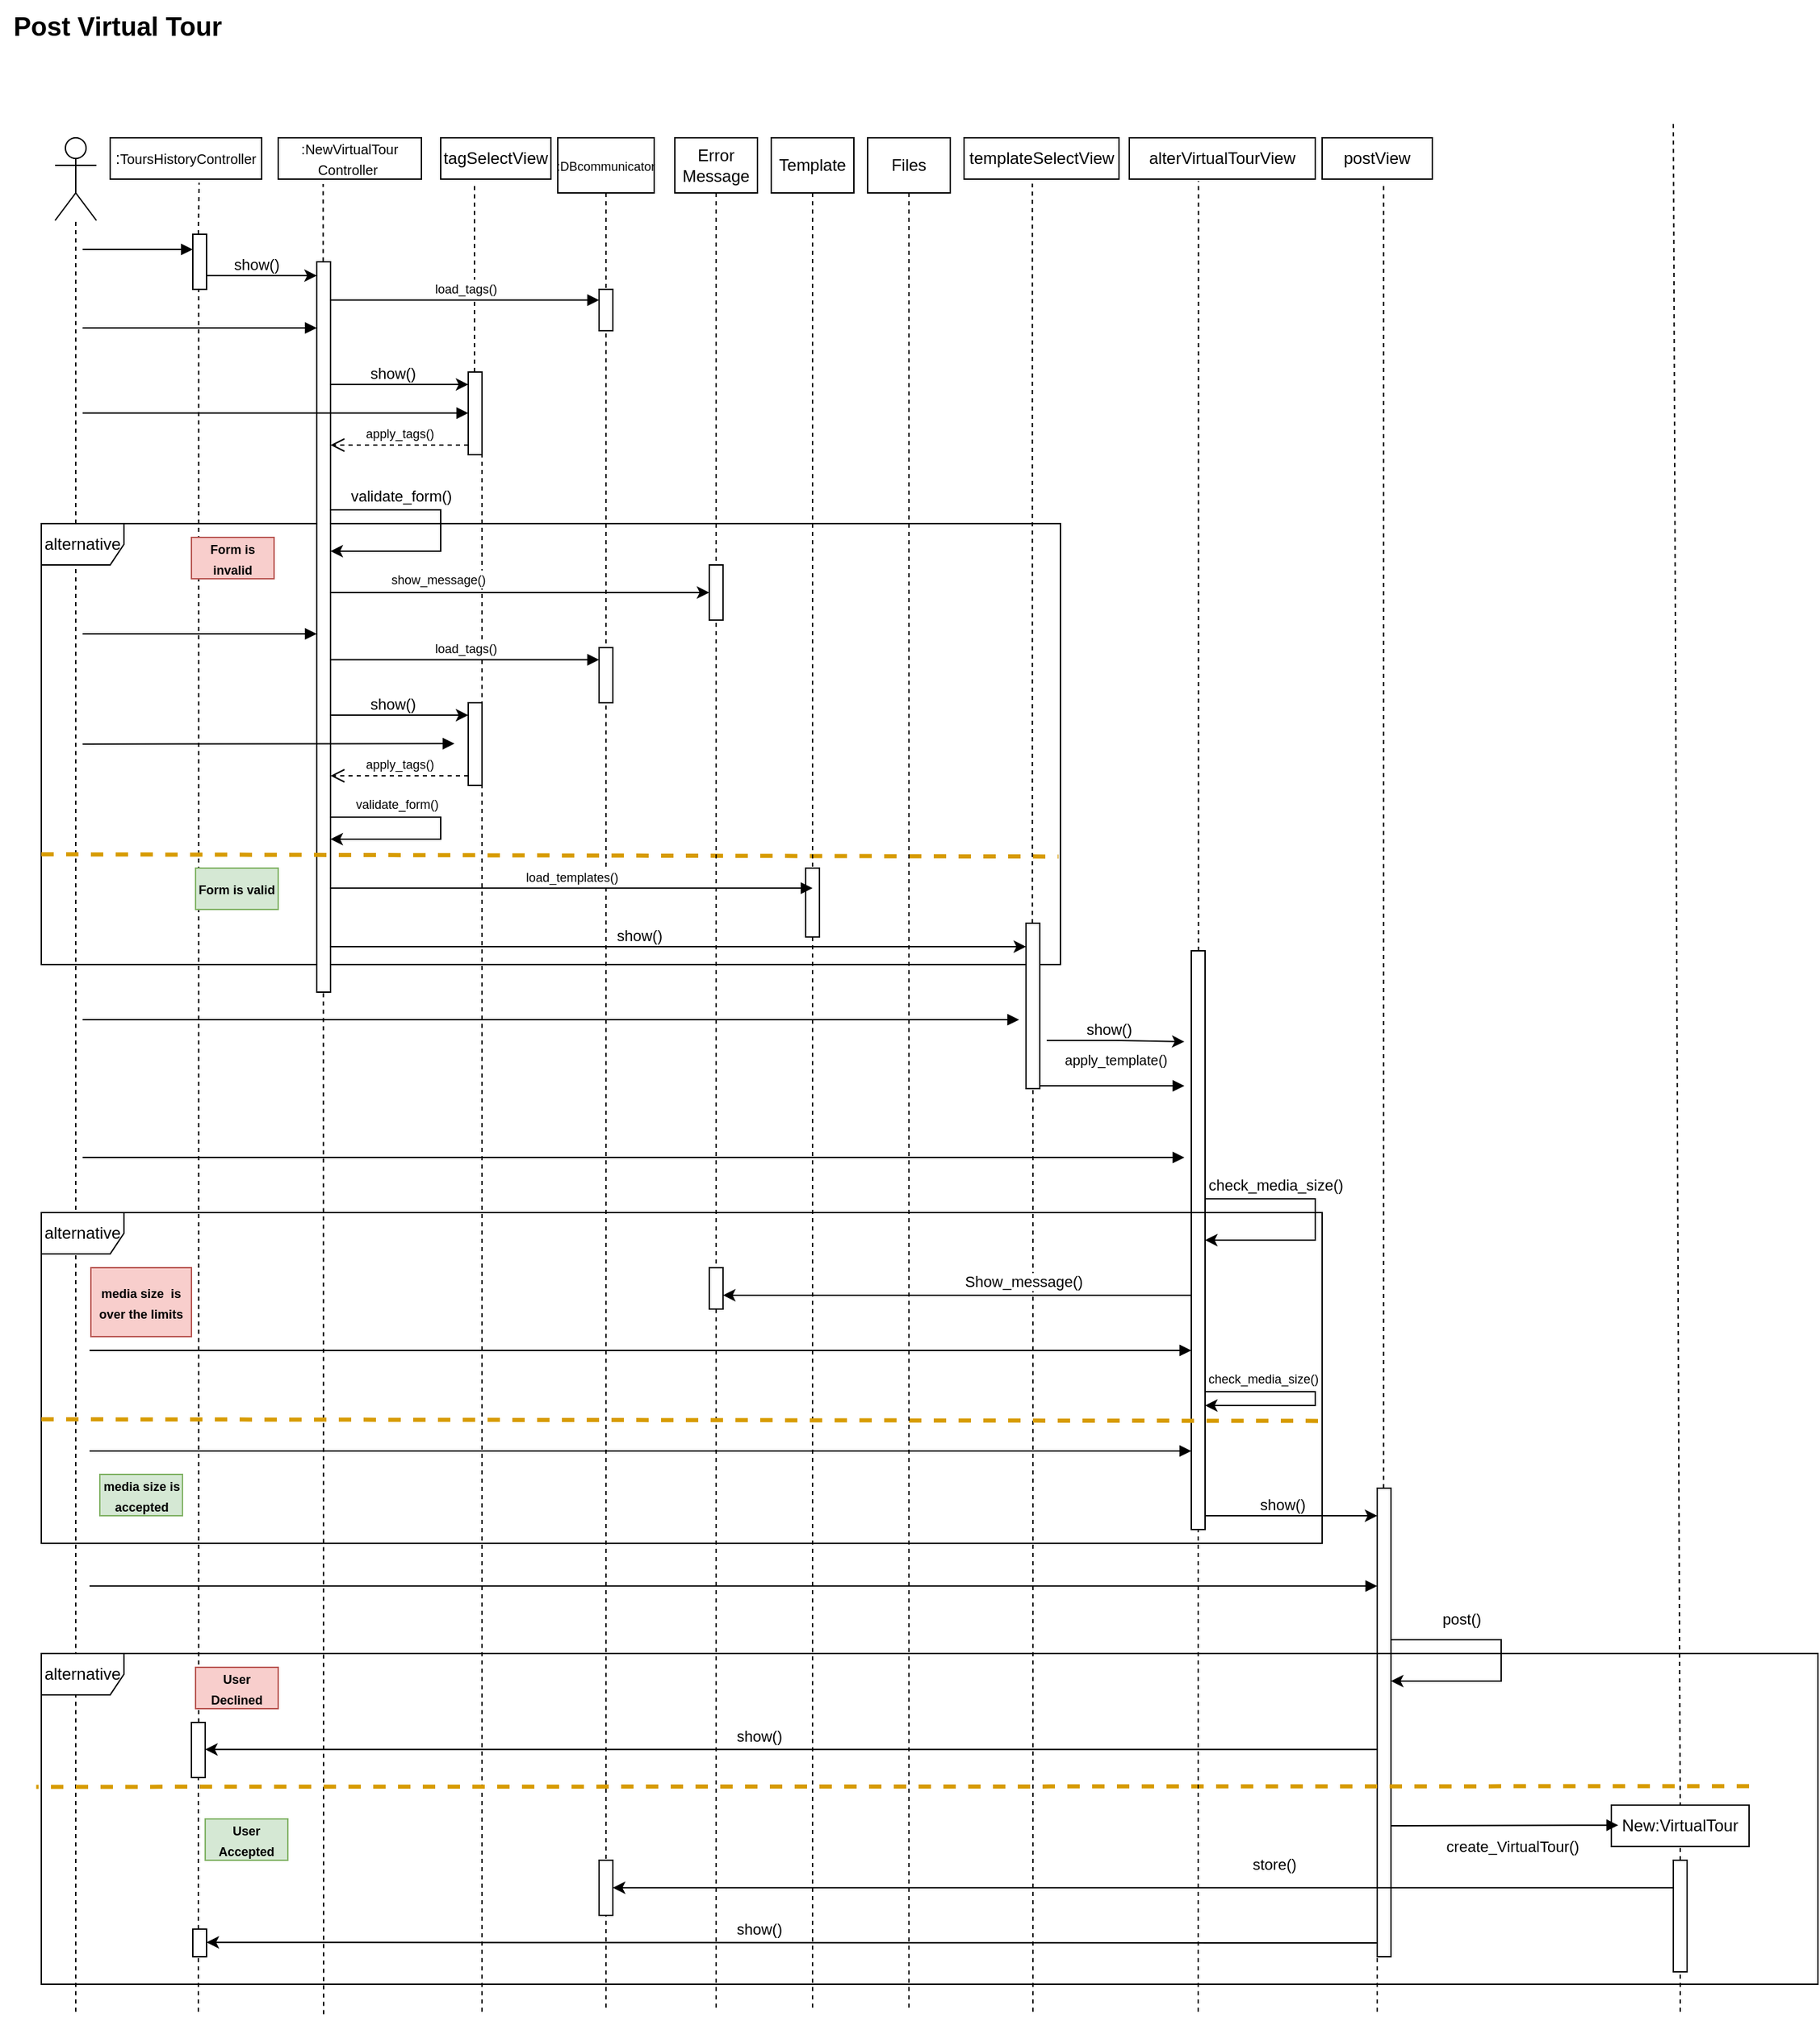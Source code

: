 <mxfile version="21.3.8" type="device" pages="2">
  <diagram name="Page-1" id="2YBvvXClWsGukQMizWep">
    <mxGraphModel dx="1389" dy="803" grid="1" gridSize="10" guides="1" tooltips="1" connect="1" arrows="1" fold="1" page="1" pageScale="1" pageWidth="850" pageHeight="1100" math="0" shadow="0">
      <root>
        <mxCell id="0" />
        <mxCell id="1" parent="0" />
        <mxCell id="pq50q-hKfieiKfYcffR--2" value="" style="endArrow=none;dashed=1;html=1;rounded=0;" parent="1" target="pq50q-hKfieiKfYcffR--1" edge="1">
          <mxGeometry width="50" height="50" relative="1" as="geometry">
            <mxPoint x="144" y="1460" as="sourcePoint" />
            <mxPoint x="144.24" y="210" as="targetPoint" />
          </mxGeometry>
        </mxCell>
        <mxCell id="E2OUhO5gZIwPXRVno6Ox-1" value="" style="endArrow=none;dashed=1;html=1;rounded=0;" parent="1" target="E2OUhO5gZIwPXRVno6Ox-8" edge="1">
          <mxGeometry width="50" height="50" relative="1" as="geometry">
            <mxPoint x="55" y="1460" as="sourcePoint" />
            <mxPoint x="90" y="190" as="targetPoint" />
          </mxGeometry>
        </mxCell>
        <mxCell id="E2OUhO5gZIwPXRVno6Ox-2" value="" style="endArrow=none;dashed=1;html=1;rounded=0;" parent="1" source="pq50q-hKfieiKfYcffR--1" edge="1">
          <mxGeometry width="50" height="50" relative="1" as="geometry">
            <mxPoint x="144" y="1340" as="sourcePoint" />
            <mxPoint x="144.24" y="210" as="targetPoint" />
          </mxGeometry>
        </mxCell>
        <mxCell id="E2OUhO5gZIwPXRVno6Ox-3" value="alternative" style="shape=umlFrame;whiteSpace=wrap;html=1;pointerEvents=0;" parent="1" vertex="1">
          <mxGeometry x="30" y="380" width="740" height="320" as="geometry" />
        </mxCell>
        <mxCell id="E2OUhO5gZIwPXRVno6Ox-4" value="" style="endArrow=none;dashed=1;html=1;rounded=0;entryX=0.314;entryY=1.116;entryDx=0;entryDy=0;entryPerimeter=0;" parent="1" target="wZW1d1mJMonM-m0sMjYR-2" edge="1">
          <mxGeometry width="50" height="50" relative="1" as="geometry">
            <mxPoint x="235" y="1461.739" as="sourcePoint" />
            <mxPoint x="234.76" y="160" as="targetPoint" />
          </mxGeometry>
        </mxCell>
        <mxCell id="E2OUhO5gZIwPXRVno6Ox-5" value="&lt;font style=&quot;font-size: 9px;&quot;&gt;:DBcommunicator&lt;/font&gt;" style="shape=umlLifeline;perimeter=lifelinePerimeter;whiteSpace=wrap;html=1;container=0;dropTarget=0;collapsible=0;recursiveResize=0;outlineConnect=0;portConstraint=eastwest;newEdgeStyle={&quot;edgeStyle&quot;:&quot;elbowEdgeStyle&quot;,&quot;elbow&quot;:&quot;vertical&quot;,&quot;curved&quot;:0,&quot;rounded&quot;:0};" parent="1" vertex="1">
          <mxGeometry x="405" y="100" width="70" height="1360" as="geometry" />
        </mxCell>
        <mxCell id="E2OUhO5gZIwPXRVno6Ox-6" value="" style="html=1;points=[];perimeter=orthogonalPerimeter;outlineConnect=0;targetShapes=umlLifeline;portConstraint=eastwest;newEdgeStyle={&quot;edgeStyle&quot;:&quot;elbowEdgeStyle&quot;,&quot;elbow&quot;:&quot;vertical&quot;,&quot;curved&quot;:0,&quot;rounded&quot;:0};" parent="E2OUhO5gZIwPXRVno6Ox-5" vertex="1">
          <mxGeometry x="30" y="110" width="10" height="30" as="geometry" />
        </mxCell>
        <mxCell id="lXnUFfVDcybMIzqL_ajQ-1" value="" style="html=1;points=[];perimeter=orthogonalPerimeter;outlineConnect=0;targetShapes=umlLifeline;portConstraint=eastwest;newEdgeStyle={&quot;edgeStyle&quot;:&quot;elbowEdgeStyle&quot;,&quot;elbow&quot;:&quot;vertical&quot;,&quot;curved&quot;:0,&quot;rounded&quot;:0};" parent="E2OUhO5gZIwPXRVno6Ox-5" vertex="1">
          <mxGeometry x="30" y="1250" width="10" height="40" as="geometry" />
        </mxCell>
        <mxCell id="E2OUhO5gZIwPXRVno6Ox-7" value="" style="endArrow=none;dashed=1;html=1;rounded=0;" parent="1" target="E2OUhO5gZIwPXRVno6Ox-17" edge="1">
          <mxGeometry width="50" height="50" relative="1" as="geometry">
            <mxPoint x="350" y="1460" as="sourcePoint" />
            <mxPoint x="344.76" y="159.67" as="targetPoint" />
          </mxGeometry>
        </mxCell>
        <mxCell id="E2OUhO5gZIwPXRVno6Ox-8" value="" style="shape=umlActor;verticalLabelPosition=bottom;verticalAlign=top;html=1;outlineConnect=0;" parent="1" vertex="1">
          <mxGeometry x="40" y="100" width="30" height="60" as="geometry" />
        </mxCell>
        <mxCell id="E2OUhO5gZIwPXRVno6Ox-11" value="" style="endArrow=none;dashed=1;html=1;rounded=0;entryX=0.558;entryY=1.129;entryDx=0;entryDy=0;entryPerimeter=0;" parent="1" source="E2OUhO5gZIwPXRVno6Ox-13" target="rPwwfvKBBlZN4n0_QZvu-1" edge="1">
          <mxGeometry width="50" height="50" relative="1" as="geometry">
            <mxPoint x="1004.76" y="330.333" as="sourcePoint" />
            <mxPoint x="1004.76" y="150" as="targetPoint" />
          </mxGeometry>
        </mxCell>
        <mxCell id="E2OUhO5gZIwPXRVno6Ox-12" value="" style="endArrow=none;dashed=1;html=1;rounded=0;" parent="1" edge="1">
          <mxGeometry width="50" height="50" relative="1" as="geometry">
            <mxPoint x="1000" y="1460" as="sourcePoint" />
            <mxPoint x="1000" y="1340" as="targetPoint" />
          </mxGeometry>
        </mxCell>
        <mxCell id="E2OUhO5gZIwPXRVno6Ox-13" value="" style="html=1;points=[];perimeter=orthogonalPerimeter;outlineConnect=0;targetShapes=umlLifeline;portConstraint=eastwest;newEdgeStyle={&quot;edgeStyle&quot;:&quot;elbowEdgeStyle&quot;,&quot;elbow&quot;:&quot;vertical&quot;,&quot;curved&quot;:0,&quot;rounded&quot;:0};" parent="1" vertex="1">
          <mxGeometry x="1000" y="1080" width="10" height="340" as="geometry" />
        </mxCell>
        <mxCell id="E2OUhO5gZIwPXRVno6Ox-14" value="&lt;font style=&quot;font-size: 9px;&quot;&gt;&lt;br&gt;&lt;/font&gt;" style="html=1;verticalAlign=bottom;endArrow=block;edgeStyle=elbowEdgeStyle;elbow=vertical;curved=0;rounded=0;" parent="1" edge="1">
          <mxGeometry relative="1" as="geometry">
            <mxPoint x="60" y="181" as="sourcePoint" />
            <Array as="points">
              <mxPoint x="60" y="181" />
              <mxPoint x="135" y="185.76" />
            </Array>
            <mxPoint x="140" y="181" as="targetPoint" />
          </mxGeometry>
        </mxCell>
        <mxCell id="E2OUhO5gZIwPXRVno6Ox-16" value="" style="endArrow=none;dashed=1;html=1;rounded=0;entryX=0.307;entryY=1.116;entryDx=0;entryDy=0;entryPerimeter=0;" parent="1" source="E2OUhO5gZIwPXRVno6Ox-17" target="f5XUt4maeCJUqlZOtaNx-2" edge="1">
          <mxGeometry width="50" height="50" relative="1" as="geometry">
            <mxPoint x="344.76" y="340.003" as="sourcePoint" />
            <mxPoint x="344.76" y="159.67" as="targetPoint" />
          </mxGeometry>
        </mxCell>
        <mxCell id="E2OUhO5gZIwPXRVno6Ox-17" value="" style="html=1;points=[];perimeter=orthogonalPerimeter;outlineConnect=0;targetShapes=umlLifeline;portConstraint=eastwest;newEdgeStyle={&quot;edgeStyle&quot;:&quot;elbowEdgeStyle&quot;,&quot;elbow&quot;:&quot;vertical&quot;,&quot;curved&quot;:0,&quot;rounded&quot;:0};" parent="1" vertex="1">
          <mxGeometry x="340" y="270" width="10" height="60" as="geometry" />
        </mxCell>
        <mxCell id="E2OUhO5gZIwPXRVno6Ox-18" value="&lt;font style=&quot;font-size: 9px;&quot;&gt;load_tags()&lt;/font&gt;" style="html=1;verticalAlign=bottom;endArrow=block;edgeStyle=elbowEdgeStyle;elbow=vertical;curved=0;rounded=0;" parent="1" edge="1">
          <mxGeometry x="-0.002" relative="1" as="geometry">
            <mxPoint x="240" y="217.76" as="sourcePoint" />
            <Array as="points">
              <mxPoint x="420" y="217.76" />
              <mxPoint x="370" y="227.76" />
              <mxPoint x="330" y="212.76" />
              <mxPoint x="425" y="217.28" />
            </Array>
            <mxPoint x="435" y="217.76" as="targetPoint" />
            <mxPoint as="offset" />
          </mxGeometry>
        </mxCell>
        <mxCell id="E2OUhO5gZIwPXRVno6Ox-20" value="&lt;font style=&quot;font-size: 9px;&quot;&gt;apply_tags()&lt;/font&gt;" style="html=1;verticalAlign=bottom;endArrow=open;dashed=1;endSize=8;edgeStyle=elbowEdgeStyle;elbow=vertical;curved=0;rounded=0;" parent="1" edge="1">
          <mxGeometry relative="1" as="geometry">
            <mxPoint x="240" y="323.137" as="targetPoint" />
            <Array as="points" />
            <mxPoint x="340" y="322.997" as="sourcePoint" />
          </mxGeometry>
        </mxCell>
        <mxCell id="E2OUhO5gZIwPXRVno6Ox-21" value="" style="endArrow=classic;html=1;rounded=0;" parent="1" edge="1">
          <mxGeometry width="50" height="50" relative="1" as="geometry">
            <mxPoint x="240" y="370" as="sourcePoint" />
            <mxPoint x="240" y="400" as="targetPoint" />
            <Array as="points">
              <mxPoint x="260" y="370" />
              <mxPoint x="320" y="370" />
              <mxPoint x="320" y="390" />
              <mxPoint x="320" y="400" />
              <mxPoint x="270" y="400" />
              <mxPoint x="250" y="400" />
            </Array>
          </mxGeometry>
        </mxCell>
        <mxCell id="E2OUhO5gZIwPXRVno6Ox-22" value="validate_form()" style="edgeLabel;html=1;align=center;verticalAlign=middle;resizable=0;points=[];" parent="E2OUhO5gZIwPXRVno6Ox-21" vertex="1" connectable="0">
          <mxGeometry x="-0.575" relative="1" as="geometry">
            <mxPoint x="10" y="-10" as="offset" />
          </mxGeometry>
        </mxCell>
        <mxCell id="E2OUhO5gZIwPXRVno6Ox-23" value="" style="html=1;points=[];perimeter=orthogonalPerimeter;outlineConnect=0;targetShapes=umlLifeline;portConstraint=eastwest;newEdgeStyle={&quot;edgeStyle&quot;:&quot;elbowEdgeStyle&quot;,&quot;elbow&quot;:&quot;vertical&quot;,&quot;curved&quot;:0,&quot;rounded&quot;:0};" parent="1" vertex="1">
          <mxGeometry x="230" y="190" width="10" height="530" as="geometry" />
        </mxCell>
        <mxCell id="E2OUhO5gZIwPXRVno6Ox-24" value="" style="endArrow=classic;html=1;rounded=0;" parent="1" target="E2OUhO5gZIwPXRVno6Ox-59" edge="1">
          <mxGeometry width="50" height="50" relative="1" as="geometry">
            <mxPoint x="240" y="430" as="sourcePoint" />
            <mxPoint x="520" y="430" as="targetPoint" />
            <Array as="points">
              <mxPoint x="260" y="430" />
              <mxPoint x="300" y="430" />
              <mxPoint x="320" y="430" />
              <mxPoint x="340" y="430" />
            </Array>
          </mxGeometry>
        </mxCell>
        <mxCell id="E2OUhO5gZIwPXRVno6Ox-25" value="&lt;font style=&quot;font-size: 9px;&quot;&gt;show_message()&lt;/font&gt;" style="edgeLabel;html=1;align=center;verticalAlign=middle;resizable=0;points=[];" parent="E2OUhO5gZIwPXRVno6Ox-24" vertex="1" connectable="0">
          <mxGeometry x="-0.474" y="1" relative="1" as="geometry">
            <mxPoint x="5" y="-9" as="offset" />
          </mxGeometry>
        </mxCell>
        <mxCell id="E2OUhO5gZIwPXRVno6Ox-26" value="&lt;font style=&quot;font-size: 9px;&quot;&gt;&lt;b&gt;User Accepted&lt;/b&gt;&lt;/font&gt;" style="text;html=1;strokeColor=#82b366;fillColor=#d5e8d4;align=center;verticalAlign=middle;whiteSpace=wrap;rounded=0;" parent="1" vertex="1">
          <mxGeometry x="149" y="1320" width="60" height="30" as="geometry" />
        </mxCell>
        <mxCell id="E2OUhO5gZIwPXRVno6Ox-27" value="" style="html=1;verticalAlign=bottom;endArrow=block;edgeStyle=elbowEdgeStyle;elbow=vertical;curved=0;rounded=0;" parent="1" edge="1">
          <mxGeometry x="0.158" y="9" relative="1" as="geometry">
            <mxPoint x="60" y="238" as="sourcePoint" />
            <Array as="points">
              <mxPoint x="60" y="238" />
              <mxPoint x="135" y="242.76" />
            </Array>
            <mxPoint x="230" y="238" as="targetPoint" />
            <mxPoint as="offset" />
          </mxGeometry>
        </mxCell>
        <mxCell id="E2OUhO5gZIwPXRVno6Ox-28" value="New:VirtualTour" style="rounded=0;whiteSpace=wrap;html=1;" parent="1" vertex="1">
          <mxGeometry x="1170" y="1310" width="100" height="30" as="geometry" />
        </mxCell>
        <mxCell id="E2OUhO5gZIwPXRVno6Ox-29" value="" style="endArrow=none;dashed=1;html=1;rounded=0;entryX=0.5;entryY=0;entryDx=0;entryDy=0;" parent="1" target="E2OUhO5gZIwPXRVno6Ox-28" edge="1">
          <mxGeometry width="50" height="50" relative="1" as="geometry">
            <mxPoint x="1215" y="90" as="sourcePoint" />
            <mxPoint x="1206.64" y="555.17" as="targetPoint" />
          </mxGeometry>
        </mxCell>
        <mxCell id="E2OUhO5gZIwPXRVno6Ox-30" value="" style="endArrow=none;dashed=1;html=1;rounded=0;entryX=0.5;entryY=1;entryDx=0;entryDy=0;" parent="1" source="E2OUhO5gZIwPXRVno6Ox-32" target="E2OUhO5gZIwPXRVno6Ox-28" edge="1">
          <mxGeometry width="50" height="50" relative="1" as="geometry">
            <mxPoint x="1210" y="1599" as="sourcePoint" />
            <mxPoint x="1240" y="1349" as="targetPoint" />
          </mxGeometry>
        </mxCell>
        <mxCell id="E2OUhO5gZIwPXRVno6Ox-31" value="" style="endArrow=none;dashed=1;html=1;rounded=0;entryX=0.5;entryY=1;entryDx=0;entryDy=0;" parent="1" target="E2OUhO5gZIwPXRVno6Ox-32" edge="1">
          <mxGeometry width="50" height="50" relative="1" as="geometry">
            <mxPoint x="1220" y="1460" as="sourcePoint" />
            <mxPoint x="1210" y="1250" as="targetPoint" />
          </mxGeometry>
        </mxCell>
        <mxCell id="lXnUFfVDcybMIzqL_ajQ-2" style="edgeStyle=elbowEdgeStyle;rounded=0;orthogonalLoop=1;jettySize=auto;html=1;elbow=vertical;curved=0;" parent="1" source="E2OUhO5gZIwPXRVno6Ox-32" target="lXnUFfVDcybMIzqL_ajQ-1" edge="1">
          <mxGeometry relative="1" as="geometry" />
        </mxCell>
        <mxCell id="E2OUhO5gZIwPXRVno6Ox-32" value="" style="html=1;points=[];perimeter=orthogonalPerimeter;outlineConnect=0;targetShapes=umlLifeline;portConstraint=eastwest;newEdgeStyle={&quot;edgeStyle&quot;:&quot;elbowEdgeStyle&quot;,&quot;elbow&quot;:&quot;vertical&quot;,&quot;curved&quot;:0,&quot;rounded&quot;:0};" parent="1" vertex="1">
          <mxGeometry x="1215" y="1350" width="10" height="81" as="geometry" />
        </mxCell>
        <mxCell id="E2OUhO5gZIwPXRVno6Ox-34" value="store()" style="edgeLabel;html=1;align=center;verticalAlign=middle;resizable=0;points=[];" parent="1" vertex="1" connectable="0">
          <mxGeometry x="879.997" y="1325" as="geometry">
            <mxPoint x="45" y="28" as="offset" />
          </mxGeometry>
        </mxCell>
        <mxCell id="E2OUhO5gZIwPXRVno6Ox-37" value="" style="endArrow=classic;html=1;rounded=0;" parent="1" edge="1">
          <mxGeometry width="50" height="50" relative="1" as="geometry">
            <mxPoint x="240" y="279" as="sourcePoint" />
            <mxPoint x="340" y="279" as="targetPoint" />
            <Array as="points">
              <mxPoint x="280" y="279" />
              <mxPoint x="290" y="279" />
            </Array>
          </mxGeometry>
        </mxCell>
        <mxCell id="E2OUhO5gZIwPXRVno6Ox-38" value="show()" style="edgeLabel;html=1;align=center;verticalAlign=middle;resizable=0;points=[];" parent="E2OUhO5gZIwPXRVno6Ox-37" vertex="1" connectable="0">
          <mxGeometry x="-0.114" relative="1" as="geometry">
            <mxPoint y="-8" as="offset" />
          </mxGeometry>
        </mxCell>
        <mxCell id="E2OUhO5gZIwPXRVno6Ox-39" value="&lt;font style=&quot;font-size: 9px;&quot;&gt;&lt;br&gt;&lt;/font&gt;" style="html=1;verticalAlign=bottom;endArrow=block;edgeStyle=elbowEdgeStyle;elbow=vertical;curved=0;rounded=0;" parent="1" target="E2OUhO5gZIwPXRVno6Ox-17" edge="1">
          <mxGeometry relative="1" as="geometry">
            <mxPoint x="60" y="299.8" as="sourcePoint" />
            <Array as="points">
              <mxPoint x="60" y="299.8" />
              <mxPoint x="135" y="304.56" />
            </Array>
            <mxPoint x="140" y="299.8" as="targetPoint" />
          </mxGeometry>
        </mxCell>
        <mxCell id="E2OUhO5gZIwPXRVno6Ox-41" value="" style="endArrow=none;dashed=1;html=1;rounded=0;entryX=0.587;entryY=1.086;entryDx=0;entryDy=0;entryPerimeter=0;" parent="1" target="wZW1d1mJMonM-m0sMjYR-1" edge="1">
          <mxGeometry width="50" height="50" relative="1" as="geometry">
            <mxPoint x="144" y="170" as="sourcePoint" />
            <mxPoint x="144" y="160" as="targetPoint" />
          </mxGeometry>
        </mxCell>
        <mxCell id="E2OUhO5gZIwPXRVno6Ox-42" value="" style="html=1;points=[];perimeter=orthogonalPerimeter;outlineConnect=0;targetShapes=umlLifeline;portConstraint=eastwest;newEdgeStyle={&quot;edgeStyle&quot;:&quot;elbowEdgeStyle&quot;,&quot;elbow&quot;:&quot;vertical&quot;,&quot;curved&quot;:0,&quot;rounded&quot;:0};" parent="1" vertex="1">
          <mxGeometry x="140" y="170" width="10" height="40" as="geometry" />
        </mxCell>
        <mxCell id="E2OUhO5gZIwPXRVno6Ox-43" value="" style="endArrow=classic;html=1;rounded=0;" parent="1" edge="1">
          <mxGeometry width="50" height="50" relative="1" as="geometry">
            <mxPoint x="150" y="200" as="sourcePoint" />
            <mxPoint x="230" y="200" as="targetPoint" />
            <Array as="points">
              <mxPoint x="200" y="200" />
            </Array>
          </mxGeometry>
        </mxCell>
        <mxCell id="E2OUhO5gZIwPXRVno6Ox-44" value="show()" style="edgeLabel;html=1;align=center;verticalAlign=middle;resizable=0;points=[];" parent="E2OUhO5gZIwPXRVno6Ox-43" vertex="1" connectable="0">
          <mxGeometry x="-0.114" relative="1" as="geometry">
            <mxPoint y="-8" as="offset" />
          </mxGeometry>
        </mxCell>
        <mxCell id="E2OUhO5gZIwPXRVno6Ox-46" value="" style="endArrow=none;dashed=1;html=1;rounded=0;entryX=0.998;entryY=0.755;entryDx=0;entryDy=0;entryPerimeter=0;fillColor=#ffe6cc;strokeColor=#d79b00;strokeWidth=3;" parent="1" target="E2OUhO5gZIwPXRVno6Ox-3" edge="1">
          <mxGeometry width="50" height="50" relative="1" as="geometry">
            <mxPoint x="30" y="620" as="sourcePoint" />
            <mxPoint x="80" y="570" as="targetPoint" />
          </mxGeometry>
        </mxCell>
        <mxCell id="E2OUhO5gZIwPXRVno6Ox-47" value="&lt;font style=&quot;font-size: 9px;&quot;&gt;&lt;b&gt;Form is invalid&lt;/b&gt;&lt;/font&gt;" style="text;html=1;strokeColor=#b85450;fillColor=#f8cecc;align=center;verticalAlign=middle;whiteSpace=wrap;rounded=0;" parent="1" vertex="1">
          <mxGeometry x="139" y="390" width="60" height="30" as="geometry" />
        </mxCell>
        <mxCell id="E2OUhO5gZIwPXRVno6Ox-48" value="" style="html=1;verticalAlign=bottom;endArrow=block;edgeStyle=elbowEdgeStyle;elbow=vertical;curved=0;rounded=0;" parent="1" edge="1">
          <mxGeometry x="0.158" y="9" relative="1" as="geometry">
            <mxPoint x="60" y="460" as="sourcePoint" />
            <Array as="points">
              <mxPoint x="60" y="460" />
              <mxPoint x="135" y="464.76" />
            </Array>
            <mxPoint x="230" y="460" as="targetPoint" />
            <mxPoint as="offset" />
          </mxGeometry>
        </mxCell>
        <mxCell id="E2OUhO5gZIwPXRVno6Ox-49" value="" style="html=1;points=[];perimeter=orthogonalPerimeter;outlineConnect=0;targetShapes=umlLifeline;portConstraint=eastwest;newEdgeStyle={&quot;edgeStyle&quot;:&quot;elbowEdgeStyle&quot;,&quot;elbow&quot;:&quot;vertical&quot;,&quot;curved&quot;:0,&quot;rounded&quot;:0};" parent="1" vertex="1">
          <mxGeometry x="435" y="470" width="10" height="40" as="geometry" />
        </mxCell>
        <mxCell id="E2OUhO5gZIwPXRVno6Ox-50" value="" style="html=1;points=[];perimeter=orthogonalPerimeter;outlineConnect=0;targetShapes=umlLifeline;portConstraint=eastwest;newEdgeStyle={&quot;edgeStyle&quot;:&quot;elbowEdgeStyle&quot;,&quot;elbow&quot;:&quot;vertical&quot;,&quot;curved&quot;:0,&quot;rounded&quot;:0};" parent="1" vertex="1">
          <mxGeometry x="340" y="510" width="10" height="60" as="geometry" />
        </mxCell>
        <mxCell id="E2OUhO5gZIwPXRVno6Ox-51" value="&lt;font style=&quot;font-size: 9px;&quot;&gt;load_tags()&lt;/font&gt;" style="html=1;verticalAlign=bottom;endArrow=block;edgeStyle=elbowEdgeStyle;elbow=vertical;curved=0;rounded=0;" parent="1" edge="1">
          <mxGeometry x="-0.002" relative="1" as="geometry">
            <mxPoint x="240" y="478.76" as="sourcePoint" />
            <Array as="points">
              <mxPoint x="420" y="478.76" />
              <mxPoint x="370" y="488.76" />
              <mxPoint x="330" y="473.76" />
              <mxPoint x="425" y="478.28" />
            </Array>
            <mxPoint x="435" y="478.76" as="targetPoint" />
            <mxPoint as="offset" />
          </mxGeometry>
        </mxCell>
        <mxCell id="E2OUhO5gZIwPXRVno6Ox-53" value="&lt;font style=&quot;font-size: 9px;&quot;&gt;apply_tags()&lt;/font&gt;" style="html=1;verticalAlign=bottom;endArrow=open;dashed=1;endSize=8;edgeStyle=elbowEdgeStyle;elbow=vertical;curved=0;rounded=0;" parent="1" edge="1">
          <mxGeometry relative="1" as="geometry">
            <mxPoint x="240" y="563.137" as="targetPoint" />
            <Array as="points" />
            <mxPoint x="340" y="562.997" as="sourcePoint" />
          </mxGeometry>
        </mxCell>
        <mxCell id="E2OUhO5gZIwPXRVno6Ox-54" value="" style="endArrow=classic;html=1;rounded=0;" parent="1" edge="1">
          <mxGeometry width="50" height="50" relative="1" as="geometry">
            <mxPoint x="240" y="519" as="sourcePoint" />
            <mxPoint x="340" y="519" as="targetPoint" />
            <Array as="points">
              <mxPoint x="280" y="519" />
              <mxPoint x="290" y="519" />
            </Array>
          </mxGeometry>
        </mxCell>
        <mxCell id="E2OUhO5gZIwPXRVno6Ox-55" value="show()" style="edgeLabel;html=1;align=center;verticalAlign=middle;resizable=0;points=[];" parent="E2OUhO5gZIwPXRVno6Ox-54" vertex="1" connectable="0">
          <mxGeometry x="-0.114" relative="1" as="geometry">
            <mxPoint y="-8" as="offset" />
          </mxGeometry>
        </mxCell>
        <mxCell id="E2OUhO5gZIwPXRVno6Ox-56" value="&lt;font style=&quot;font-size: 9px;&quot;&gt;&lt;br&gt;&lt;/font&gt;" style="html=1;verticalAlign=bottom;endArrow=block;edgeStyle=elbowEdgeStyle;elbow=vertical;curved=0;rounded=0;" parent="1" edge="1">
          <mxGeometry relative="1" as="geometry">
            <mxPoint x="60" y="540" as="sourcePoint" />
            <Array as="points">
              <mxPoint x="50" y="539.66" />
              <mxPoint x="125" y="544.42" />
            </Array>
            <mxPoint x="330" y="539.86" as="targetPoint" />
          </mxGeometry>
        </mxCell>
        <mxCell id="E2OUhO5gZIwPXRVno6Ox-58" value="Error Message" style="shape=umlLifeline;perimeter=lifelinePerimeter;whiteSpace=wrap;html=1;container=0;dropTarget=0;collapsible=0;recursiveResize=0;outlineConnect=0;portConstraint=eastwest;newEdgeStyle={&quot;edgeStyle&quot;:&quot;elbowEdgeStyle&quot;,&quot;elbow&quot;:&quot;vertical&quot;,&quot;curved&quot;:0,&quot;rounded&quot;:0};" parent="1" vertex="1">
          <mxGeometry x="490" y="100" width="60" height="1360" as="geometry" />
        </mxCell>
        <mxCell id="E2OUhO5gZIwPXRVno6Ox-59" value="" style="html=1;points=[];perimeter=orthogonalPerimeter;outlineConnect=0;targetShapes=umlLifeline;portConstraint=eastwest;newEdgeStyle={&quot;edgeStyle&quot;:&quot;elbowEdgeStyle&quot;,&quot;elbow&quot;:&quot;vertical&quot;,&quot;curved&quot;:0,&quot;rounded&quot;:0};" parent="E2OUhO5gZIwPXRVno6Ox-58" vertex="1">
          <mxGeometry x="25" y="310" width="10" height="40" as="geometry" />
        </mxCell>
        <mxCell id="JycSX32SfxI9GHTS-yg2-21" value="" style="html=1;points=[];perimeter=orthogonalPerimeter;outlineConnect=0;targetShapes=umlLifeline;portConstraint=eastwest;newEdgeStyle={&quot;edgeStyle&quot;:&quot;elbowEdgeStyle&quot;,&quot;elbow&quot;:&quot;vertical&quot;,&quot;curved&quot;:0,&quot;rounded&quot;:0};" parent="E2OUhO5gZIwPXRVno6Ox-58" vertex="1">
          <mxGeometry x="25" y="820" width="10" height="30" as="geometry" />
        </mxCell>
        <mxCell id="E2OUhO5gZIwPXRVno6Ox-60" value="" style="endArrow=classic;html=1;rounded=0;" parent="1" target="JycSX32SfxI9GHTS-yg2-4" edge="1">
          <mxGeometry width="50" height="50" relative="1" as="geometry">
            <mxPoint x="240" y="687" as="sourcePoint" />
            <mxPoint x="720" y="687" as="targetPoint" />
            <Array as="points">
              <mxPoint x="280" y="687" />
              <mxPoint x="290" y="687" />
            </Array>
          </mxGeometry>
        </mxCell>
        <mxCell id="E2OUhO5gZIwPXRVno6Ox-61" value="show()" style="edgeLabel;html=1;align=center;verticalAlign=middle;resizable=0;points=[];" parent="E2OUhO5gZIwPXRVno6Ox-60" vertex="1" connectable="0">
          <mxGeometry x="-0.114" relative="1" as="geometry">
            <mxPoint y="-8" as="offset" />
          </mxGeometry>
        </mxCell>
        <mxCell id="E2OUhO5gZIwPXRVno6Ox-62" value="&lt;font style=&quot;font-size: 9px;&quot;&gt;&lt;br&gt;&lt;/font&gt;" style="html=1;verticalAlign=bottom;endArrow=block;edgeStyle=elbowEdgeStyle;elbow=vertical;curved=0;rounded=0;" parent="1" edge="1">
          <mxGeometry relative="1" as="geometry">
            <mxPoint x="60" y="740" as="sourcePoint" />
            <Array as="points">
              <mxPoint x="290" y="740" />
              <mxPoint x="300" y="750" />
              <mxPoint x="50" y="711" />
              <mxPoint x="125" y="715.76" />
            </Array>
            <mxPoint x="740" y="740" as="targetPoint" />
          </mxGeometry>
        </mxCell>
        <mxCell id="E2OUhO5gZIwPXRVno6Ox-63" value="alternative" style="shape=umlFrame;whiteSpace=wrap;html=1;pointerEvents=0;" parent="1" vertex="1">
          <mxGeometry x="30" y="1200" width="1290" height="240" as="geometry" />
        </mxCell>
        <mxCell id="E2OUhO5gZIwPXRVno6Ox-66" value="&lt;font style=&quot;font-size: 9px;&quot;&gt;&lt;b&gt;Form is valid&lt;br&gt;&lt;/b&gt;&lt;/font&gt;" style="text;html=1;strokeColor=#82b366;fillColor=#d5e8d4;align=center;verticalAlign=middle;whiteSpace=wrap;rounded=0;" parent="1" vertex="1">
          <mxGeometry x="142" y="630" width="60" height="30" as="geometry" />
        </mxCell>
        <mxCell id="E2OUhO5gZIwPXRVno6Ox-67" value="" style="html=1;verticalAlign=bottom;endArrow=block;edgeStyle=elbowEdgeStyle;elbow=vertical;curved=0;rounded=0;" parent="1" edge="1">
          <mxGeometry x="0.158" y="9" relative="1" as="geometry">
            <mxPoint x="1010" y="1325" as="sourcePoint" />
            <Array as="points">
              <mxPoint x="1005" y="1324.58" />
              <mxPoint x="1080" y="1329.34" />
            </Array>
            <mxPoint x="1175" y="1324.58" as="targetPoint" />
            <mxPoint as="offset" />
          </mxGeometry>
        </mxCell>
        <mxCell id="E2OUhO5gZIwPXRVno6Ox-68" value="create_VirtualTour()" style="edgeLabel;html=1;align=center;verticalAlign=middle;resizable=0;points=[];" parent="E2OUhO5gZIwPXRVno6Ox-67" vertex="1" connectable="0">
          <mxGeometry x="-0.255" y="-3" relative="1" as="geometry">
            <mxPoint x="27" y="12" as="offset" />
          </mxGeometry>
        </mxCell>
        <mxCell id="E2OUhO5gZIwPXRVno6Ox-71" value="" style="endArrow=none;dashed=1;html=1;rounded=0;entryX=-0.003;entryY=0.553;entryDx=0;entryDy=0;entryPerimeter=0;fillColor=#ffe6cc;strokeColor=#d79b00;strokeWidth=3;exitX=1;exitY=0.551;exitDx=0;exitDy=0;exitPerimeter=0;" parent="1" edge="1">
          <mxGeometry width="50" height="50" relative="1" as="geometry">
            <mxPoint x="1270.0" y="1296.24" as="sourcePoint" />
            <mxPoint x="26.28" y="1296.72" as="targetPoint" />
          </mxGeometry>
        </mxCell>
        <mxCell id="E2OUhO5gZIwPXRVno6Ox-72" value="&lt;font style=&quot;font-size: 9px;&quot;&gt;&lt;b&gt;User Declined&lt;br&gt;&lt;/b&gt;&lt;/font&gt;" style="text;html=1;strokeColor=#b85450;fillColor=#f8cecc;align=center;verticalAlign=middle;whiteSpace=wrap;rounded=0;" parent="1" vertex="1">
          <mxGeometry x="142" y="1210" width="60" height="30" as="geometry" />
        </mxCell>
        <mxCell id="E2OUhO5gZIwPXRVno6Ox-74" value="" style="html=1;points=[];perimeter=orthogonalPerimeter;outlineConnect=0;targetShapes=umlLifeline;portConstraint=eastwest;newEdgeStyle={&quot;edgeStyle&quot;:&quot;elbowEdgeStyle&quot;,&quot;elbow&quot;:&quot;vertical&quot;,&quot;curved&quot;:0,&quot;rounded&quot;:0};" parent="1" vertex="1">
          <mxGeometry x="140" y="1400" width="10" height="20" as="geometry" />
        </mxCell>
        <mxCell id="E2OUhO5gZIwPXRVno6Ox-75" value="" style="endArrow=classic;html=1;rounded=0;" parent="1" edge="1">
          <mxGeometry width="50" height="50" relative="1" as="geometry">
            <mxPoint x="1000" y="1410" as="sourcePoint" />
            <mxPoint x="150" y="1409.57" as="targetPoint" />
          </mxGeometry>
        </mxCell>
        <mxCell id="E2OUhO5gZIwPXRVno6Ox-76" value="show()" style="edgeLabel;html=1;align=center;verticalAlign=middle;resizable=0;points=[];" parent="E2OUhO5gZIwPXRVno6Ox-75" vertex="1" connectable="0">
          <mxGeometry x="-0.164" y="-1" relative="1" as="geometry">
            <mxPoint x="-94" y="-9" as="offset" />
          </mxGeometry>
        </mxCell>
        <mxCell id="E2OUhO5gZIwPXRVno6Ox-77" value="Template" style="shape=umlLifeline;perimeter=lifelinePerimeter;whiteSpace=wrap;html=1;container=0;dropTarget=0;collapsible=0;recursiveResize=0;outlineConnect=0;portConstraint=eastwest;newEdgeStyle={&quot;edgeStyle&quot;:&quot;elbowEdgeStyle&quot;,&quot;elbow&quot;:&quot;vertical&quot;,&quot;curved&quot;:0,&quot;rounded&quot;:0};" parent="1" vertex="1">
          <mxGeometry x="560" y="100" width="60" height="1360" as="geometry" />
        </mxCell>
        <mxCell id="E2OUhO5gZIwPXRVno6Ox-78" value="" style="html=1;points=[];perimeter=orthogonalPerimeter;outlineConnect=0;targetShapes=umlLifeline;portConstraint=eastwest;newEdgeStyle={&quot;edgeStyle&quot;:&quot;elbowEdgeStyle&quot;,&quot;elbow&quot;:&quot;vertical&quot;,&quot;curved&quot;:0,&quot;rounded&quot;:0};" parent="E2OUhO5gZIwPXRVno6Ox-77" vertex="1">
          <mxGeometry x="25" y="530" width="10" height="50" as="geometry" />
        </mxCell>
        <mxCell id="E2OUhO5gZIwPXRVno6Ox-80" value="" style="endArrow=none;dashed=1;html=1;rounded=0;entryX=0.441;entryY=1.108;entryDx=0;entryDy=0;entryPerimeter=0;" parent="1" source="JycSX32SfxI9GHTS-yg2-4" target="f5XUt4maeCJUqlZOtaNx-3" edge="1">
          <mxGeometry width="50" height="50" relative="1" as="geometry">
            <mxPoint x="750.24" y="1020" as="sourcePoint" />
            <mxPoint x="750" y="160" as="targetPoint" />
          </mxGeometry>
        </mxCell>
        <mxCell id="E2OUhO5gZIwPXRVno6Ox-82" value="" style="endArrow=none;dashed=1;html=1;rounded=0;entryX=0.372;entryY=1.046;entryDx=0;entryDy=0;entryPerimeter=0;" parent="1" source="JycSX32SfxI9GHTS-yg2-9" target="f5XUt4maeCJUqlZOtaNx-5" edge="1">
          <mxGeometry width="50" height="50" relative="1" as="geometry">
            <mxPoint x="870.24" y="1020" as="sourcePoint" />
            <mxPoint x="870" y="160" as="targetPoint" />
          </mxGeometry>
        </mxCell>
        <mxCell id="JycSX32SfxI9GHTS-yg2-2" value="&lt;font style=&quot;font-size: 9px;&quot;&gt;load_templates()&lt;/font&gt;" style="html=1;verticalAlign=bottom;endArrow=block;edgeStyle=elbowEdgeStyle;elbow=vertical;curved=0;rounded=0;entryX=0.5;entryY=0.3;entryDx=0;entryDy=0;entryPerimeter=0;" parent="1" target="E2OUhO5gZIwPXRVno6Ox-78" edge="1">
          <mxGeometry x="-0.002" relative="1" as="geometry">
            <mxPoint x="240" y="644.55" as="sourcePoint" />
            <Array as="points">
              <mxPoint x="420" y="644.55" />
              <mxPoint x="370" y="654.55" />
              <mxPoint x="330" y="639.55" />
              <mxPoint x="425" y="644.07" />
            </Array>
            <mxPoint x="580" y="645" as="targetPoint" />
            <mxPoint as="offset" />
          </mxGeometry>
        </mxCell>
        <mxCell id="JycSX32SfxI9GHTS-yg2-5" value="" style="endArrow=none;dashed=1;html=1;rounded=0;" parent="1" target="JycSX32SfxI9GHTS-yg2-4" edge="1">
          <mxGeometry width="50" height="50" relative="1" as="geometry">
            <mxPoint x="750" y="1460" as="sourcePoint" />
            <mxPoint x="750" y="160" as="targetPoint" />
          </mxGeometry>
        </mxCell>
        <mxCell id="JycSX32SfxI9GHTS-yg2-4" value="" style="html=1;points=[];perimeter=orthogonalPerimeter;outlineConnect=0;targetShapes=umlLifeline;portConstraint=eastwest;newEdgeStyle={&quot;edgeStyle&quot;:&quot;elbowEdgeStyle&quot;,&quot;elbow&quot;:&quot;vertical&quot;,&quot;curved&quot;:0,&quot;rounded&quot;:0};" parent="1" vertex="1">
          <mxGeometry x="745" y="670" width="10" height="120" as="geometry" />
        </mxCell>
        <mxCell id="JycSX32SfxI9GHTS-yg2-10" value="" style="endArrow=none;dashed=1;html=1;rounded=0;" parent="1" target="JycSX32SfxI9GHTS-yg2-9" edge="1">
          <mxGeometry width="50" height="50" relative="1" as="geometry">
            <mxPoint x="870" y="1460" as="sourcePoint" />
            <mxPoint x="870" y="160" as="targetPoint" />
          </mxGeometry>
        </mxCell>
        <mxCell id="JycSX32SfxI9GHTS-yg2-9" value="" style="html=1;points=[];perimeter=orthogonalPerimeter;outlineConnect=0;targetShapes=umlLifeline;portConstraint=eastwest;newEdgeStyle={&quot;edgeStyle&quot;:&quot;elbowEdgeStyle&quot;,&quot;elbow&quot;:&quot;vertical&quot;,&quot;curved&quot;:0,&quot;rounded&quot;:0};" parent="1" vertex="1">
          <mxGeometry x="865" y="690" width="10" height="420" as="geometry" />
        </mxCell>
        <mxCell id="JycSX32SfxI9GHTS-yg2-11" value="&lt;font style=&quot;font-size: 10px;&quot;&gt;apply_template()&lt;/font&gt;" style="html=1;verticalAlign=bottom;endArrow=block;edgeStyle=elbowEdgeStyle;elbow=vertical;curved=0;rounded=0;" parent="1" edge="1">
          <mxGeometry x="0.13" y="10" relative="1" as="geometry">
            <mxPoint x="755" y="778" as="sourcePoint" />
            <Array as="points">
              <mxPoint x="885" y="788" />
              <mxPoint x="845" y="773" />
              <mxPoint x="940" y="777.52" />
            </Array>
            <mxPoint x="860" y="788" as="targetPoint" />
            <mxPoint as="offset" />
          </mxGeometry>
        </mxCell>
        <mxCell id="JycSX32SfxI9GHTS-yg2-12" value="" style="endArrow=classic;html=1;rounded=0;" parent="1" edge="1">
          <mxGeometry width="50" height="50" relative="1" as="geometry">
            <mxPoint x="760" y="754.95" as="sourcePoint" />
            <mxPoint x="860" y="756" as="targetPoint" />
            <Array as="points">
              <mxPoint x="810" y="754.95" />
            </Array>
          </mxGeometry>
        </mxCell>
        <mxCell id="JycSX32SfxI9GHTS-yg2-13" value="show()" style="edgeLabel;html=1;align=center;verticalAlign=middle;resizable=0;points=[];" parent="JycSX32SfxI9GHTS-yg2-12" vertex="1" connectable="0">
          <mxGeometry x="-0.114" relative="1" as="geometry">
            <mxPoint y="-8" as="offset" />
          </mxGeometry>
        </mxCell>
        <mxCell id="JycSX32SfxI9GHTS-yg2-14" value="&lt;font style=&quot;font-size: 9px;&quot;&gt;&lt;br&gt;&lt;/font&gt;" style="html=1;verticalAlign=bottom;endArrow=block;edgeStyle=elbowEdgeStyle;elbow=vertical;curved=0;rounded=0;" parent="1" edge="1">
          <mxGeometry relative="1" as="geometry">
            <mxPoint x="60" y="840" as="sourcePoint" />
            <Array as="points">
              <mxPoint x="290" y="840" />
              <mxPoint x="300" y="850" />
              <mxPoint x="50" y="811" />
              <mxPoint x="125" y="815.76" />
            </Array>
            <mxPoint x="860" y="840" as="targetPoint" />
          </mxGeometry>
        </mxCell>
        <mxCell id="JycSX32SfxI9GHTS-yg2-15" value="" style="endArrow=classic;html=1;rounded=0;" parent="1" edge="1">
          <mxGeometry width="50" height="50" relative="1" as="geometry">
            <mxPoint x="875" y="870" as="sourcePoint" />
            <mxPoint x="875" y="900" as="targetPoint" />
            <Array as="points">
              <mxPoint x="895" y="870" />
              <mxPoint x="955" y="870" />
              <mxPoint x="955" y="890" />
              <mxPoint x="955" y="900" />
              <mxPoint x="905" y="900" />
              <mxPoint x="885" y="900" />
            </Array>
          </mxGeometry>
        </mxCell>
        <mxCell id="JycSX32SfxI9GHTS-yg2-16" value="check_media_size()" style="edgeLabel;html=1;align=center;verticalAlign=middle;resizable=0;points=[];" parent="JycSX32SfxI9GHTS-yg2-15" vertex="1" connectable="0">
          <mxGeometry x="-0.575" relative="1" as="geometry">
            <mxPoint x="10" y="-10" as="offset" />
          </mxGeometry>
        </mxCell>
        <mxCell id="JycSX32SfxI9GHTS-yg2-17" value="alternative" style="shape=umlFrame;whiteSpace=wrap;html=1;pointerEvents=0;" parent="1" vertex="1">
          <mxGeometry x="30" y="880" width="930" height="240" as="geometry" />
        </mxCell>
        <mxCell id="JycSX32SfxI9GHTS-yg2-19" value="" style="endArrow=none;dashed=1;html=1;rounded=0;entryX=0.999;entryY=0.63;entryDx=0;entryDy=0;entryPerimeter=0;fillColor=#ffe6cc;strokeColor=#d79b00;strokeWidth=3;" parent="1" target="JycSX32SfxI9GHTS-yg2-17" edge="1">
          <mxGeometry width="50" height="50" relative="1" as="geometry">
            <mxPoint x="30" y="1030" as="sourcePoint" />
            <mxPoint x="769" y="1032" as="targetPoint" />
          </mxGeometry>
        </mxCell>
        <mxCell id="JycSX32SfxI9GHTS-yg2-20" value="&lt;font style=&quot;font-size: 9px;&quot;&gt;&lt;b&gt;media size&amp;nbsp; is over the limits&lt;/b&gt;&lt;/font&gt;" style="text;html=1;strokeColor=#b85450;fillColor=#f8cecc;align=center;verticalAlign=middle;whiteSpace=wrap;rounded=0;" parent="1" vertex="1">
          <mxGeometry x="66" y="920" width="73" height="50" as="geometry" />
        </mxCell>
        <mxCell id="JycSX32SfxI9GHTS-yg2-22" value="" style="endArrow=classic;html=1;rounded=0;" parent="1" source="JycSX32SfxI9GHTS-yg2-9" target="JycSX32SfxI9GHTS-yg2-21" edge="1">
          <mxGeometry width="50" height="50" relative="1" as="geometry">
            <mxPoint x="825" y="940" as="sourcePoint" />
            <mxPoint x="540" y="940" as="targetPoint" />
            <Array as="points">
              <mxPoint x="640" y="940" />
              <mxPoint x="620" y="940" />
              <mxPoint x="600" y="940" />
              <mxPoint x="560" y="940" />
            </Array>
          </mxGeometry>
        </mxCell>
        <mxCell id="JycSX32SfxI9GHTS-yg2-23" value="&lt;font style=&quot;font-size: 11px;&quot;&gt;Show_message()&lt;/font&gt;" style="edgeLabel;html=1;align=center;verticalAlign=middle;resizable=0;points=[];" parent="JycSX32SfxI9GHTS-yg2-22" vertex="1" connectable="0">
          <mxGeometry x="-0.474" y="1" relative="1" as="geometry">
            <mxPoint x="-33" y="-11" as="offset" />
          </mxGeometry>
        </mxCell>
        <mxCell id="JycSX32SfxI9GHTS-yg2-24" value="&lt;font style=&quot;font-size: 9px;&quot;&gt;&lt;br&gt;&lt;/font&gt;" style="html=1;verticalAlign=bottom;endArrow=block;edgeStyle=elbowEdgeStyle;elbow=vertical;curved=0;rounded=0;" parent="1" edge="1">
          <mxGeometry relative="1" as="geometry">
            <mxPoint x="65" y="980" as="sourcePoint" />
            <Array as="points">
              <mxPoint x="295" y="980" />
              <mxPoint x="305" y="990" />
              <mxPoint x="55" y="951" />
              <mxPoint x="130" y="955.76" />
            </Array>
            <mxPoint x="865" y="980" as="targetPoint" />
          </mxGeometry>
        </mxCell>
        <mxCell id="JycSX32SfxI9GHTS-yg2-25" value="&lt;font style=&quot;font-size: 9px;&quot;&gt;&lt;b&gt;media size is accepted&lt;br&gt;&lt;/b&gt;&lt;/font&gt;" style="text;html=1;strokeColor=#82b366;fillColor=#d5e8d4;align=center;verticalAlign=middle;whiteSpace=wrap;rounded=0;" parent="1" vertex="1">
          <mxGeometry x="72.5" y="1070" width="60" height="30" as="geometry" />
        </mxCell>
        <mxCell id="JycSX32SfxI9GHTS-yg2-26" value="&lt;font style=&quot;font-size: 9px;&quot;&gt;&lt;br&gt;&lt;/font&gt;" style="html=1;verticalAlign=bottom;endArrow=block;edgeStyle=elbowEdgeStyle;elbow=vertical;curved=0;rounded=0;" parent="1" edge="1">
          <mxGeometry relative="1" as="geometry">
            <mxPoint x="65" y="1053" as="sourcePoint" />
            <Array as="points">
              <mxPoint x="295" y="1053" />
              <mxPoint x="305" y="1063" />
              <mxPoint x="55" y="1024" />
              <mxPoint x="130" y="1028.76" />
            </Array>
            <mxPoint x="865" y="1053" as="targetPoint" />
          </mxGeometry>
        </mxCell>
        <mxCell id="JycSX32SfxI9GHTS-yg2-27" value="" style="endArrow=classic;html=1;rounded=0;" parent="1" source="JycSX32SfxI9GHTS-yg2-9" target="E2OUhO5gZIwPXRVno6Ox-13" edge="1">
          <mxGeometry width="50" height="50" relative="1" as="geometry">
            <mxPoint x="880" y="1100" as="sourcePoint" />
            <mxPoint x="990" y="1100" as="targetPoint" />
            <Array as="points">
              <mxPoint x="920" y="1100" />
            </Array>
          </mxGeometry>
        </mxCell>
        <mxCell id="JycSX32SfxI9GHTS-yg2-28" value="show()" style="edgeLabel;html=1;align=center;verticalAlign=middle;resizable=0;points=[];" parent="JycSX32SfxI9GHTS-yg2-27" vertex="1" connectable="0">
          <mxGeometry x="-0.114" relative="1" as="geometry">
            <mxPoint y="-8" as="offset" />
          </mxGeometry>
        </mxCell>
        <mxCell id="JycSX32SfxI9GHTS-yg2-29" value="&lt;font style=&quot;font-size: 9px;&quot;&gt;&lt;br&gt;&lt;/font&gt;" style="html=1;verticalAlign=bottom;endArrow=block;edgeStyle=elbowEdgeStyle;elbow=vertical;curved=0;rounded=0;" parent="1" edge="1">
          <mxGeometry relative="1" as="geometry">
            <mxPoint x="65" y="1151" as="sourcePoint" />
            <Array as="points">
              <mxPoint x="295" y="1151" />
              <mxPoint x="305" y="1161" />
              <mxPoint x="55" y="1122" />
              <mxPoint x="130" y="1126.76" />
            </Array>
            <mxPoint x="1000" y="1151" as="targetPoint" />
          </mxGeometry>
        </mxCell>
        <mxCell id="cfeSdN4V07PQXYMlCQTL-1" value="" style="endArrow=classic;html=1;rounded=0;" parent="1" edge="1">
          <mxGeometry width="50" height="50" relative="1" as="geometry">
            <mxPoint x="1010" y="1190" as="sourcePoint" />
            <mxPoint x="1010" y="1220" as="targetPoint" />
            <Array as="points">
              <mxPoint x="1030" y="1190" />
              <mxPoint x="1090" y="1190" />
              <mxPoint x="1090" y="1210" />
              <mxPoint x="1090" y="1220" />
              <mxPoint x="1040" y="1220" />
              <mxPoint x="1020" y="1220" />
            </Array>
          </mxGeometry>
        </mxCell>
        <mxCell id="cfeSdN4V07PQXYMlCQTL-2" value="post()" style="edgeLabel;html=1;align=center;verticalAlign=middle;resizable=0;points=[];" parent="cfeSdN4V07PQXYMlCQTL-1" vertex="1" connectable="0">
          <mxGeometry x="-0.575" relative="1" as="geometry">
            <mxPoint x="10" y="-15" as="offset" />
          </mxGeometry>
        </mxCell>
        <mxCell id="pq50q-hKfieiKfYcffR--1" value="" style="html=1;points=[];perimeter=orthogonalPerimeter;outlineConnect=0;targetShapes=umlLifeline;portConstraint=eastwest;newEdgeStyle={&quot;edgeStyle&quot;:&quot;elbowEdgeStyle&quot;,&quot;elbow&quot;:&quot;vertical&quot;,&quot;curved&quot;:0,&quot;rounded&quot;:0};" parent="1" vertex="1">
          <mxGeometry x="139" y="1250" width="10" height="40" as="geometry" />
        </mxCell>
        <mxCell id="qXjH-Z38Yupvxnwv3N21-1" value="" style="endArrow=classic;html=1;rounded=0;" parent="1" target="pq50q-hKfieiKfYcffR--1" edge="1">
          <mxGeometry width="50" height="50" relative="1" as="geometry">
            <mxPoint x="1000" y="1269.57" as="sourcePoint" />
            <mxPoint x="310" y="1269.99" as="targetPoint" />
          </mxGeometry>
        </mxCell>
        <mxCell id="qXjH-Z38Yupvxnwv3N21-2" value="show()" style="edgeLabel;html=1;align=center;verticalAlign=middle;resizable=0;points=[];" parent="qXjH-Z38Yupvxnwv3N21-1" vertex="1" connectable="0">
          <mxGeometry x="-0.164" y="-1" relative="1" as="geometry">
            <mxPoint x="-94" y="-9" as="offset" />
          </mxGeometry>
        </mxCell>
        <mxCell id="zGnFeDn-0OeXjANgWQUR-1" value="" style="endArrow=classic;html=1;rounded=0;" parent="1" edge="1">
          <mxGeometry width="50" height="50" relative="1" as="geometry">
            <mxPoint x="240" y="593.0" as="sourcePoint" />
            <mxPoint x="240" y="609" as="targetPoint" />
            <Array as="points">
              <mxPoint x="260" y="593" />
              <mxPoint x="320" y="593" />
              <mxPoint x="320" y="599" />
              <mxPoint x="320" y="609" />
              <mxPoint x="270" y="609" />
              <mxPoint x="250" y="609" />
            </Array>
          </mxGeometry>
        </mxCell>
        <mxCell id="zGnFeDn-0OeXjANgWQUR-2" value="&lt;font style=&quot;font-size: 9px;&quot;&gt;validate_form()&lt;/font&gt;" style="edgeLabel;html=1;align=center;verticalAlign=middle;resizable=0;points=[];" parent="zGnFeDn-0OeXjANgWQUR-1" vertex="1" connectable="0">
          <mxGeometry x="-0.575" relative="1" as="geometry">
            <mxPoint x="10" y="-10" as="offset" />
          </mxGeometry>
        </mxCell>
        <mxCell id="zGnFeDn-0OeXjANgWQUR-3" value="" style="endArrow=classic;html=1;rounded=0;" parent="1" source="JycSX32SfxI9GHTS-yg2-9" edge="1">
          <mxGeometry width="50" height="50" relative="1" as="geometry">
            <mxPoint x="880" y="1010" as="sourcePoint" />
            <mxPoint x="875" y="1020" as="targetPoint" />
            <Array as="points">
              <mxPoint x="895" y="1010" />
              <mxPoint x="950" y="1010" />
              <mxPoint x="955" y="1010" />
              <mxPoint x="955" y="1020" />
              <mxPoint x="905" y="1020" />
              <mxPoint x="885" y="1020" />
            </Array>
          </mxGeometry>
        </mxCell>
        <mxCell id="zGnFeDn-0OeXjANgWQUR-4" value="&lt;font style=&quot;font-size: 9px;&quot;&gt;check_media_size()&lt;/font&gt;" style="edgeLabel;html=1;align=center;verticalAlign=middle;resizable=0;points=[];" parent="zGnFeDn-0OeXjANgWQUR-3" vertex="1" connectable="0">
          <mxGeometry x="-0.575" relative="1" as="geometry">
            <mxPoint x="6" y="-10" as="offset" />
          </mxGeometry>
        </mxCell>
        <mxCell id="5PrBxTNUnm8p1QOFB559-1" value="Files" style="shape=umlLifeline;perimeter=lifelinePerimeter;whiteSpace=wrap;html=1;container=0;dropTarget=0;collapsible=0;recursiveResize=0;outlineConnect=0;portConstraint=eastwest;newEdgeStyle={&quot;edgeStyle&quot;:&quot;elbowEdgeStyle&quot;,&quot;elbow&quot;:&quot;vertical&quot;,&quot;curved&quot;:0,&quot;rounded&quot;:0};" parent="1" vertex="1">
          <mxGeometry x="630" y="100" width="60" height="1360" as="geometry" />
        </mxCell>
        <mxCell id="38nLkNhRrIRcOPpzjF6P-1" value="&lt;b&gt;&lt;font style=&quot;font-size: 19px;&quot;&gt;Post Virtual Tour&lt;/font&gt;&lt;/b&gt;" style="text;html=1;align=center;verticalAlign=middle;resizable=0;points=[];autosize=1;strokeColor=none;fillColor=none;" parent="1" vertex="1">
          <mxGeometry width="170" height="40" as="geometry" />
        </mxCell>
        <mxCell id="wZW1d1mJMonM-m0sMjYR-1" value="&lt;font style=&quot;font-size: 12px;&quot;&gt;:&lt;/font&gt;&lt;font style=&quot;font-size: 10px;&quot;&gt;ToursHistoryController&lt;/font&gt;" style="rounded=0;whiteSpace=wrap;html=1;" parent="1" vertex="1">
          <mxGeometry x="80" y="100" width="110" height="30" as="geometry" />
        </mxCell>
        <mxCell id="wZW1d1mJMonM-m0sMjYR-2" value="&lt;font style=&quot;font-size: 10px;&quot;&gt;:NewVirtualTour&lt;br&gt;Controller&amp;nbsp;&lt;/font&gt;" style="rounded=0;whiteSpace=wrap;html=1;" parent="1" vertex="1">
          <mxGeometry x="202" y="100" width="104" height="30" as="geometry" />
        </mxCell>
        <mxCell id="f5XUt4maeCJUqlZOtaNx-2" value="tagSelectView" style="rounded=0;whiteSpace=wrap;html=1;" parent="1" vertex="1">
          <mxGeometry x="320" y="100" width="80" height="30" as="geometry" />
        </mxCell>
        <mxCell id="f5XUt4maeCJUqlZOtaNx-3" value="templateSelectView" style="rounded=0;whiteSpace=wrap;html=1;" parent="1" vertex="1">
          <mxGeometry x="700" y="100" width="112.5" height="30" as="geometry" />
        </mxCell>
        <mxCell id="f5XUt4maeCJUqlZOtaNx-5" value="alterVirtualTourView" style="rounded=0;whiteSpace=wrap;html=1;" parent="1" vertex="1">
          <mxGeometry x="820" y="100" width="135" height="30" as="geometry" />
        </mxCell>
        <mxCell id="rPwwfvKBBlZN4n0_QZvu-1" value="postView" style="rounded=0;whiteSpace=wrap;html=1;" parent="1" vertex="1">
          <mxGeometry x="960" y="100" width="80" height="30" as="geometry" />
        </mxCell>
      </root>
    </mxGraphModel>
  </diagram>
  <diagram id="u31ir7G1l7F2I5Zbu-P-" name="Page-2">
    <mxGraphModel dx="1389" dy="803" grid="1" gridSize="10" guides="1" tooltips="1" connect="1" arrows="1" fold="1" page="1" pageScale="1" pageWidth="850" pageHeight="1100" math="0" shadow="0">
      <root>
        <mxCell id="0" />
        <mxCell id="1" parent="0" />
        <mxCell id="ghcOE-yhJv5Q5-DFHhE4-2" value="" style="endArrow=none;dashed=1;html=1;rounded=0;" parent="1" target="ghcOE-yhJv5Q5-DFHhE4-1" edge="1">
          <mxGeometry width="50" height="50" relative="1" as="geometry">
            <mxPoint x="55" y="1010" as="sourcePoint" />
            <mxPoint x="90" y="180" as="targetPoint" />
          </mxGeometry>
        </mxCell>
        <mxCell id="HSr9TXtTZYakIYIf4xQG-4" value="" style="endArrow=none;dashed=1;html=1;rounded=0;" parent="1" source="dobCcsVlNz-XqakbmUWl-13" edge="1">
          <mxGeometry width="50" height="50" relative="1" as="geometry">
            <mxPoint x="144" y="1010" as="sourcePoint" />
            <mxPoint x="144.24" y="200" as="targetPoint" />
          </mxGeometry>
        </mxCell>
        <mxCell id="iA5vycNmLl-B0erlmBI--1" value="alternative" style="shape=umlFrame;whiteSpace=wrap;html=1;pointerEvents=0;" parent="1" vertex="1">
          <mxGeometry x="30" y="370" width="520" height="320" as="geometry" />
        </mxCell>
        <mxCell id="ghcOE-yhJv5Q5-DFHhE4-8" value="" style="endArrow=none;dashed=1;html=1;rounded=0;entryX=0.5;entryY=1;entryDx=0;entryDy=0;" parent="1" target="5Wt1XtSPoglSgutx78cX-2" edge="1">
          <mxGeometry width="50" height="50" relative="1" as="geometry">
            <mxPoint x="235" y="1010" as="sourcePoint" />
            <mxPoint x="234.76" y="150" as="targetPoint" />
          </mxGeometry>
        </mxCell>
        <mxCell id="ghcOE-yhJv5Q5-DFHhE4-23" value=":DBcommunicator" style="shape=umlLifeline;perimeter=lifelinePerimeter;whiteSpace=wrap;html=1;container=0;dropTarget=0;collapsible=0;recursiveResize=0;outlineConnect=0;portConstraint=eastwest;newEdgeStyle={&quot;edgeStyle&quot;:&quot;elbowEdgeStyle&quot;,&quot;elbow&quot;:&quot;vertical&quot;,&quot;curved&quot;:0,&quot;rounded&quot;:0};" parent="1" vertex="1">
          <mxGeometry x="390" y="90" width="100" height="920" as="geometry" />
        </mxCell>
        <mxCell id="ghcOE-yhJv5Q5-DFHhE4-24" value="" style="html=1;points=[];perimeter=orthogonalPerimeter;outlineConnect=0;targetShapes=umlLifeline;portConstraint=eastwest;newEdgeStyle={&quot;edgeStyle&quot;:&quot;elbowEdgeStyle&quot;,&quot;elbow&quot;:&quot;vertical&quot;,&quot;curved&quot;:0,&quot;rounded&quot;:0};" parent="ghcOE-yhJv5Q5-DFHhE4-23" vertex="1">
          <mxGeometry x="45" y="130" width="10" height="40" as="geometry" />
        </mxCell>
        <mxCell id="ghcOE-yhJv5Q5-DFHhE4-21" value="" style="endArrow=none;dashed=1;html=1;rounded=0;" parent="1" target="ghcOE-yhJv5Q5-DFHhE4-22" edge="1">
          <mxGeometry width="50" height="50" relative="1" as="geometry">
            <mxPoint x="350" y="1010" as="sourcePoint" />
            <mxPoint x="344.76" y="149.67" as="targetPoint" />
          </mxGeometry>
        </mxCell>
        <mxCell id="ghcOE-yhJv5Q5-DFHhE4-1" value="" style="shape=umlActor;verticalLabelPosition=bottom;verticalAlign=top;html=1;outlineConnect=0;" parent="1" vertex="1">
          <mxGeometry x="40" y="90" width="30" height="60" as="geometry" />
        </mxCell>
        <mxCell id="ghcOE-yhJv5Q5-DFHhE4-10" value="" style="endArrow=none;dashed=1;html=1;rounded=0;entryX=0.573;entryY=1.006;entryDx=0;entryDy=0;entryPerimeter=0;" parent="1" source="ghcOE-yhJv5Q5-DFHhE4-15" target="5Wt1XtSPoglSgutx78cX-4" edge="1">
          <mxGeometry width="50" height="50" relative="1" as="geometry">
            <mxPoint x="634.76" y="330.333" as="sourcePoint" />
            <mxPoint x="634.76" y="150" as="targetPoint" />
          </mxGeometry>
        </mxCell>
        <mxCell id="ghcOE-yhJv5Q5-DFHhE4-14" value="" style="endArrow=none;dashed=1;html=1;rounded=0;" parent="1" edge="1">
          <mxGeometry width="50" height="50" relative="1" as="geometry">
            <mxPoint x="635" y="1010" as="sourcePoint" />
            <mxPoint x="635" y="810" as="targetPoint" />
          </mxGeometry>
        </mxCell>
        <mxCell id="ghcOE-yhJv5Q5-DFHhE4-15" value="" style="html=1;points=[];perimeter=orthogonalPerimeter;outlineConnect=0;targetShapes=umlLifeline;portConstraint=eastwest;newEdgeStyle={&quot;edgeStyle&quot;:&quot;elbowEdgeStyle&quot;,&quot;elbow&quot;:&quot;vertical&quot;,&quot;curved&quot;:0,&quot;rounded&quot;:0};" parent="1" vertex="1">
          <mxGeometry x="630" y="640" width="10" height="350" as="geometry" />
        </mxCell>
        <mxCell id="ghcOE-yhJv5Q5-DFHhE4-16" value="&lt;font style=&quot;font-size: 9px;&quot;&gt;&lt;br&gt;&lt;/font&gt;" style="html=1;verticalAlign=bottom;endArrow=block;edgeStyle=elbowEdgeStyle;elbow=vertical;curved=0;rounded=0;" parent="1" edge="1">
          <mxGeometry relative="1" as="geometry">
            <mxPoint x="60" y="171" as="sourcePoint" />
            <Array as="points">
              <mxPoint x="60" y="171" />
              <mxPoint x="135" y="175.76" />
            </Array>
            <mxPoint x="140" y="171" as="targetPoint" />
          </mxGeometry>
        </mxCell>
        <mxCell id="ghcOE-yhJv5Q5-DFHhE4-20" value="" style="endArrow=none;dashed=1;html=1;rounded=0;entryX=0.5;entryY=1;entryDx=0;entryDy=0;" parent="1" source="ghcOE-yhJv5Q5-DFHhE4-22" target="5Wt1XtSPoglSgutx78cX-3" edge="1">
          <mxGeometry width="50" height="50" relative="1" as="geometry">
            <mxPoint x="344.76" y="330.003" as="sourcePoint" />
            <mxPoint x="344.76" y="149.67" as="targetPoint" />
          </mxGeometry>
        </mxCell>
        <mxCell id="ghcOE-yhJv5Q5-DFHhE4-22" value="" style="html=1;points=[];perimeter=orthogonalPerimeter;outlineConnect=0;targetShapes=umlLifeline;portConstraint=eastwest;newEdgeStyle={&quot;edgeStyle&quot;:&quot;elbowEdgeStyle&quot;,&quot;elbow&quot;:&quot;vertical&quot;,&quot;curved&quot;:0,&quot;rounded&quot;:0};" parent="1" vertex="1">
          <mxGeometry x="340" y="260" width="10" height="60" as="geometry" />
        </mxCell>
        <mxCell id="ghcOE-yhJv5Q5-DFHhE4-25" value="&lt;font style=&quot;font-size: 9px;&quot;&gt;load_tags()&lt;/font&gt;" style="html=1;verticalAlign=bottom;endArrow=block;edgeStyle=elbowEdgeStyle;elbow=vertical;curved=0;rounded=0;" parent="1" edge="1">
          <mxGeometry x="-0.002" relative="1" as="geometry">
            <mxPoint x="240" y="228.76" as="sourcePoint" />
            <Array as="points">
              <mxPoint x="420" y="228.76" />
              <mxPoint x="370" y="238.76" />
              <mxPoint x="330" y="223.76" />
              <mxPoint x="425" y="228.28" />
            </Array>
            <mxPoint x="435" y="228.76" as="targetPoint" />
            <mxPoint as="offset" />
          </mxGeometry>
        </mxCell>
        <mxCell id="ghcOE-yhJv5Q5-DFHhE4-27" value="&lt;font style=&quot;font-size: 9px;&quot;&gt;apply_tags()&lt;/font&gt;" style="html=1;verticalAlign=bottom;endArrow=open;dashed=1;endSize=8;edgeStyle=elbowEdgeStyle;elbow=vertical;curved=0;rounded=0;" parent="1" edge="1">
          <mxGeometry relative="1" as="geometry">
            <mxPoint x="240" y="313.137" as="targetPoint" />
            <Array as="points" />
            <mxPoint x="340" y="312.997" as="sourcePoint" />
          </mxGeometry>
        </mxCell>
        <mxCell id="q2Sfvav5JOrpmJVsAXCa-4" value="" style="endArrow=classic;html=1;rounded=0;" parent="1" edge="1">
          <mxGeometry width="50" height="50" relative="1" as="geometry">
            <mxPoint x="240" y="360" as="sourcePoint" />
            <mxPoint x="240" y="390" as="targetPoint" />
            <Array as="points">
              <mxPoint x="260" y="360" />
              <mxPoint x="320" y="360" />
              <mxPoint x="320" y="380" />
              <mxPoint x="320" y="390" />
              <mxPoint x="270" y="390" />
              <mxPoint x="250" y="390" />
            </Array>
          </mxGeometry>
        </mxCell>
        <mxCell id="q2Sfvav5JOrpmJVsAXCa-8" value="validate_form()" style="edgeLabel;html=1;align=center;verticalAlign=middle;resizable=0;points=[];" parent="q2Sfvav5JOrpmJVsAXCa-4" vertex="1" connectable="0">
          <mxGeometry x="-0.575" relative="1" as="geometry">
            <mxPoint x="10" y="-10" as="offset" />
          </mxGeometry>
        </mxCell>
        <mxCell id="ghcOE-yhJv5Q5-DFHhE4-11" value="" style="html=1;points=[];perimeter=orthogonalPerimeter;outlineConnect=0;targetShapes=umlLifeline;portConstraint=eastwest;newEdgeStyle={&quot;edgeStyle&quot;:&quot;elbowEdgeStyle&quot;,&quot;elbow&quot;:&quot;vertical&quot;,&quot;curved&quot;:0,&quot;rounded&quot;:0};" parent="1" vertex="1">
          <mxGeometry x="230" y="180" width="10" height="530" as="geometry" />
        </mxCell>
        <mxCell id="q2Sfvav5JOrpmJVsAXCa-13" value="" style="endArrow=classic;html=1;rounded=0;" parent="1" target="HSr9TXtTZYakIYIf4xQG-22" edge="1">
          <mxGeometry width="50" height="50" relative="1" as="geometry">
            <mxPoint x="240" y="420" as="sourcePoint" />
            <mxPoint x="520" y="420" as="targetPoint" />
            <Array as="points">
              <mxPoint x="260" y="420" />
              <mxPoint x="300" y="420" />
              <mxPoint x="320" y="420" />
              <mxPoint x="340" y="420" />
            </Array>
          </mxGeometry>
        </mxCell>
        <mxCell id="q2Sfvav5JOrpmJVsAXCa-14" value="&lt;font style=&quot;font-size: 9px;&quot;&gt;Show_message()&lt;/font&gt;" style="edgeLabel;html=1;align=center;verticalAlign=middle;resizable=0;points=[];" parent="q2Sfvav5JOrpmJVsAXCa-13" vertex="1" connectable="0">
          <mxGeometry x="-0.474" y="1" relative="1" as="geometry">
            <mxPoint x="5" y="-9" as="offset" />
          </mxGeometry>
        </mxCell>
        <mxCell id="q2Sfvav5JOrpmJVsAXCa-15" value="&lt;font style=&quot;font-size: 9px;&quot;&gt;&lt;b&gt;User Accepted&lt;/b&gt;&lt;/font&gt;" style="text;html=1;strokeColor=#82b366;fillColor=#d5e8d4;align=center;verticalAlign=middle;whiteSpace=wrap;rounded=0;" parent="1" vertex="1">
          <mxGeometry x="150" y="770" width="60" height="30" as="geometry" />
        </mxCell>
        <mxCell id="ghcOE-yhJv5Q5-DFHhE4-17" value="" style="html=1;verticalAlign=bottom;endArrow=block;edgeStyle=elbowEdgeStyle;elbow=vertical;curved=0;rounded=0;" parent="1" edge="1">
          <mxGeometry x="0.158" y="9" relative="1" as="geometry">
            <mxPoint x="60" y="250" as="sourcePoint" />
            <Array as="points">
              <mxPoint x="60" y="250" />
              <mxPoint x="135" y="254.76" />
            </Array>
            <mxPoint x="230" y="250" as="targetPoint" />
            <mxPoint as="offset" />
          </mxGeometry>
        </mxCell>
        <mxCell id="q2Sfvav5JOrpmJVsAXCa-41" value="New:Event" style="rounded=0;whiteSpace=wrap;html=1;" parent="1" vertex="1">
          <mxGeometry x="805" y="780" width="80" height="30" as="geometry" />
        </mxCell>
        <mxCell id="q2Sfvav5JOrpmJVsAXCa-42" value="" style="endArrow=none;dashed=1;html=1;rounded=0;entryX=0.5;entryY=0;entryDx=0;entryDy=0;" parent="1" target="q2Sfvav5JOrpmJVsAXCa-41" edge="1">
          <mxGeometry width="50" height="50" relative="1" as="geometry">
            <mxPoint x="845" y="90" as="sourcePoint" />
            <mxPoint x="836.64" y="555.17" as="targetPoint" />
          </mxGeometry>
        </mxCell>
        <mxCell id="q2Sfvav5JOrpmJVsAXCa-44" value="" style="endArrow=none;dashed=1;html=1;rounded=0;entryX=0.5;entryY=1;entryDx=0;entryDy=0;" parent="1" source="q2Sfvav5JOrpmJVsAXCa-45" target="q2Sfvav5JOrpmJVsAXCa-41" edge="1">
          <mxGeometry width="50" height="50" relative="1" as="geometry">
            <mxPoint x="845" y="1069" as="sourcePoint" />
            <mxPoint x="875" y="819" as="targetPoint" />
          </mxGeometry>
        </mxCell>
        <mxCell id="q2Sfvav5JOrpmJVsAXCa-46" value="" style="endArrow=none;dashed=1;html=1;rounded=0;entryX=0.5;entryY=1;entryDx=0;entryDy=0;" parent="1" target="q2Sfvav5JOrpmJVsAXCa-45" edge="1">
          <mxGeometry width="50" height="50" relative="1" as="geometry">
            <mxPoint x="845" y="1010" as="sourcePoint" />
            <mxPoint x="845" y="720" as="targetPoint" />
          </mxGeometry>
        </mxCell>
        <mxCell id="q2Sfvav5JOrpmJVsAXCa-45" value="" style="html=1;points=[];perimeter=orthogonalPerimeter;outlineConnect=0;targetShapes=umlLifeline;portConstraint=eastwest;newEdgeStyle={&quot;edgeStyle&quot;:&quot;elbowEdgeStyle&quot;,&quot;elbow&quot;:&quot;vertical&quot;,&quot;curved&quot;:0,&quot;rounded&quot;:0};" parent="1" vertex="1">
          <mxGeometry x="840" y="819" width="10" height="81" as="geometry" />
        </mxCell>
        <mxCell id="q2Sfvav5JOrpmJVsAXCa-47" value="" style="endArrow=classic;html=1;rounded=0;entryX=1.5;entryY=0.25;entryDx=0;entryDy=0;entryPerimeter=0;" parent="1" source="q2Sfvav5JOrpmJVsAXCa-45" target="VqXfAYvE5uxzo26gfbT5-1" edge="1">
          <mxGeometry width="50" height="50" relative="1" as="geometry">
            <mxPoint x="850" y="840" as="sourcePoint" />
            <mxPoint x="900" y="869" as="targetPoint" />
            <Array as="points">
              <mxPoint x="770" y="830" />
            </Array>
          </mxGeometry>
        </mxCell>
        <mxCell id="q2Sfvav5JOrpmJVsAXCa-48" value="store()" style="edgeLabel;html=1;align=center;verticalAlign=middle;resizable=0;points=[];" parent="1" vertex="1" connectable="0">
          <mxGeometry x="539.997" y="790" as="geometry">
            <mxPoint x="45" y="28" as="offset" />
          </mxGeometry>
        </mxCell>
        <mxCell id="q2Sfvav5JOrpmJVsAXCa-56" value="" style="endArrow=classic;html=1;rounded=0;" parent="1" target="dobCcsVlNz-XqakbmUWl-13" edge="1">
          <mxGeometry width="50" height="50" relative="1" as="geometry">
            <mxPoint x="630" y="880" as="sourcePoint" />
            <mxPoint x="760" y="879.58" as="targetPoint" />
          </mxGeometry>
        </mxCell>
        <mxCell id="q2Sfvav5JOrpmJVsAXCa-57" value="show()" style="edgeLabel;html=1;align=center;verticalAlign=middle;resizable=0;points=[];" parent="q2Sfvav5JOrpmJVsAXCa-56" vertex="1" connectable="0">
          <mxGeometry x="-0.164" y="-1" relative="1" as="geometry">
            <mxPoint x="-71" y="-9" as="offset" />
          </mxGeometry>
        </mxCell>
        <mxCell id="TqQLpwkZmhQehiZ-NACF-2" value="" style="endArrow=classic;html=1;rounded=0;" parent="1" edge="1">
          <mxGeometry width="50" height="50" relative="1" as="geometry">
            <mxPoint x="240" y="269" as="sourcePoint" />
            <mxPoint x="340" y="269" as="targetPoint" />
            <Array as="points">
              <mxPoint x="280" y="269" />
              <mxPoint x="290" y="269" />
            </Array>
          </mxGeometry>
        </mxCell>
        <mxCell id="TqQLpwkZmhQehiZ-NACF-3" value="show()" style="edgeLabel;html=1;align=center;verticalAlign=middle;resizable=0;points=[];" parent="TqQLpwkZmhQehiZ-NACF-2" vertex="1" connectable="0">
          <mxGeometry x="-0.114" relative="1" as="geometry">
            <mxPoint y="-8" as="offset" />
          </mxGeometry>
        </mxCell>
        <mxCell id="TqQLpwkZmhQehiZ-NACF-4" value="&lt;font style=&quot;font-size: 9px;&quot;&gt;&lt;br&gt;&lt;/font&gt;" style="html=1;verticalAlign=bottom;endArrow=block;edgeStyle=elbowEdgeStyle;elbow=vertical;curved=0;rounded=0;" parent="1" target="ghcOE-yhJv5Q5-DFHhE4-22" edge="1">
          <mxGeometry relative="1" as="geometry">
            <mxPoint x="60" y="289.8" as="sourcePoint" />
            <Array as="points">
              <mxPoint x="60" y="289.8" />
              <mxPoint x="135" y="294.56" />
            </Array>
            <mxPoint x="140" y="289.8" as="targetPoint" />
          </mxGeometry>
        </mxCell>
        <mxCell id="HSr9TXtTZYakIYIf4xQG-2" value="" style="endArrow=none;dashed=1;html=1;rounded=0;entryX=0.634;entryY=1.055;entryDx=0;entryDy=0;entryPerimeter=0;" parent="1" target="5Wt1XtSPoglSgutx78cX-1" edge="1">
          <mxGeometry width="50" height="50" relative="1" as="geometry">
            <mxPoint x="144" y="160" as="sourcePoint" />
            <mxPoint x="144" y="150" as="targetPoint" />
          </mxGeometry>
        </mxCell>
        <mxCell id="HSr9TXtTZYakIYIf4xQG-3" value="" style="html=1;points=[];perimeter=orthogonalPerimeter;outlineConnect=0;targetShapes=umlLifeline;portConstraint=eastwest;newEdgeStyle={&quot;edgeStyle&quot;:&quot;elbowEdgeStyle&quot;,&quot;elbow&quot;:&quot;vertical&quot;,&quot;curved&quot;:0,&quot;rounded&quot;:0};" parent="1" vertex="1">
          <mxGeometry x="140" y="160" width="10" height="40" as="geometry" />
        </mxCell>
        <mxCell id="HSr9TXtTZYakIYIf4xQG-5" value="" style="endArrow=classic;html=1;rounded=0;" parent="1" edge="1">
          <mxGeometry width="50" height="50" relative="1" as="geometry">
            <mxPoint x="150" y="190" as="sourcePoint" />
            <mxPoint x="230" y="190" as="targetPoint" />
            <Array as="points">
              <mxPoint x="200" y="190" />
            </Array>
          </mxGeometry>
        </mxCell>
        <mxCell id="HSr9TXtTZYakIYIf4xQG-6" value="show()" style="edgeLabel;html=1;align=center;verticalAlign=middle;resizable=0;points=[];" parent="HSr9TXtTZYakIYIf4xQG-5" vertex="1" connectable="0">
          <mxGeometry x="-0.114" relative="1" as="geometry">
            <mxPoint y="-8" as="offset" />
          </mxGeometry>
        </mxCell>
        <mxCell id="HSr9TXtTZYakIYIf4xQG-8" value="" style="endArrow=none;dashed=1;html=1;rounded=0;entryX=0.998;entryY=0.755;entryDx=0;entryDy=0;entryPerimeter=0;fillColor=#ffe6cc;strokeColor=#d79b00;strokeWidth=3;" parent="1" target="iA5vycNmLl-B0erlmBI--1" edge="1">
          <mxGeometry width="50" height="50" relative="1" as="geometry">
            <mxPoint x="30" y="610" as="sourcePoint" />
            <mxPoint x="80" y="560" as="targetPoint" />
          </mxGeometry>
        </mxCell>
        <mxCell id="HSr9TXtTZYakIYIf4xQG-10" value="&lt;font style=&quot;font-size: 9px;&quot;&gt;&lt;b&gt;Form is invalid&lt;/b&gt;&lt;/font&gt;" style="text;html=1;strokeColor=#b85450;fillColor=#f8cecc;align=center;verticalAlign=middle;whiteSpace=wrap;rounded=0;" parent="1" vertex="1">
          <mxGeometry x="150" y="380" width="60" height="30" as="geometry" />
        </mxCell>
        <mxCell id="HSr9TXtTZYakIYIf4xQG-11" value="" style="html=1;verticalAlign=bottom;endArrow=block;edgeStyle=elbowEdgeStyle;elbow=vertical;curved=0;rounded=0;" parent="1" edge="1">
          <mxGeometry x="0.158" y="9" relative="1" as="geometry">
            <mxPoint x="60" y="450" as="sourcePoint" />
            <Array as="points">
              <mxPoint x="60" y="450" />
              <mxPoint x="135" y="454.76" />
            </Array>
            <mxPoint x="230" y="450" as="targetPoint" />
            <mxPoint as="offset" />
          </mxGeometry>
        </mxCell>
        <mxCell id="HSr9TXtTZYakIYIf4xQG-12" value="" style="html=1;points=[];perimeter=orthogonalPerimeter;outlineConnect=0;targetShapes=umlLifeline;portConstraint=eastwest;newEdgeStyle={&quot;edgeStyle&quot;:&quot;elbowEdgeStyle&quot;,&quot;elbow&quot;:&quot;vertical&quot;,&quot;curved&quot;:0,&quot;rounded&quot;:0};" parent="1" vertex="1">
          <mxGeometry x="435" y="460" width="10" height="40" as="geometry" />
        </mxCell>
        <mxCell id="HSr9TXtTZYakIYIf4xQG-13" value="" style="html=1;points=[];perimeter=orthogonalPerimeter;outlineConnect=0;targetShapes=umlLifeline;portConstraint=eastwest;newEdgeStyle={&quot;edgeStyle&quot;:&quot;elbowEdgeStyle&quot;,&quot;elbow&quot;:&quot;vertical&quot;,&quot;curved&quot;:0,&quot;rounded&quot;:0};" parent="1" vertex="1">
          <mxGeometry x="340" y="500" width="10" height="60" as="geometry" />
        </mxCell>
        <mxCell id="HSr9TXtTZYakIYIf4xQG-14" value="&lt;font style=&quot;font-size: 9px;&quot;&gt;load_tags()&lt;/font&gt;" style="html=1;verticalAlign=bottom;endArrow=block;edgeStyle=elbowEdgeStyle;elbow=vertical;curved=0;rounded=0;" parent="1" edge="1">
          <mxGeometry x="-0.002" relative="1" as="geometry">
            <mxPoint x="240" y="468.76" as="sourcePoint" />
            <Array as="points">
              <mxPoint x="420" y="468.76" />
              <mxPoint x="370" y="478.76" />
              <mxPoint x="330" y="463.76" />
              <mxPoint x="425" y="468.28" />
            </Array>
            <mxPoint x="435" y="468.76" as="targetPoint" />
            <mxPoint as="offset" />
          </mxGeometry>
        </mxCell>
        <mxCell id="HSr9TXtTZYakIYIf4xQG-16" value="&lt;font style=&quot;font-size: 9px;&quot;&gt;apply_tags()&lt;/font&gt;" style="html=1;verticalAlign=bottom;endArrow=open;dashed=1;endSize=8;edgeStyle=elbowEdgeStyle;elbow=vertical;curved=0;rounded=0;" parent="1" edge="1">
          <mxGeometry relative="1" as="geometry">
            <mxPoint x="240" y="553.137" as="targetPoint" />
            <Array as="points" />
            <mxPoint x="340" y="552.997" as="sourcePoint" />
          </mxGeometry>
        </mxCell>
        <mxCell id="HSr9TXtTZYakIYIf4xQG-17" value="" style="endArrow=classic;html=1;rounded=0;" parent="1" edge="1">
          <mxGeometry width="50" height="50" relative="1" as="geometry">
            <mxPoint x="240" y="509" as="sourcePoint" />
            <mxPoint x="340" y="509" as="targetPoint" />
            <Array as="points">
              <mxPoint x="280" y="509" />
              <mxPoint x="290" y="509" />
            </Array>
          </mxGeometry>
        </mxCell>
        <mxCell id="HSr9TXtTZYakIYIf4xQG-18" value="show()" style="edgeLabel;html=1;align=center;verticalAlign=middle;resizable=0;points=[];" parent="HSr9TXtTZYakIYIf4xQG-17" vertex="1" connectable="0">
          <mxGeometry x="-0.114" relative="1" as="geometry">
            <mxPoint y="-8" as="offset" />
          </mxGeometry>
        </mxCell>
        <mxCell id="HSr9TXtTZYakIYIf4xQG-19" value="&lt;font style=&quot;font-size: 9px;&quot;&gt;&lt;br&gt;&lt;/font&gt;" style="html=1;verticalAlign=bottom;endArrow=block;edgeStyle=elbowEdgeStyle;elbow=vertical;curved=0;rounded=0;" parent="1" edge="1">
          <mxGeometry relative="1" as="geometry">
            <mxPoint x="50" y="529.66" as="sourcePoint" />
            <Array as="points">
              <mxPoint x="50" y="529.66" />
              <mxPoint x="125" y="534.42" />
            </Array>
            <mxPoint x="330" y="529.86" as="targetPoint" />
          </mxGeometry>
        </mxCell>
        <mxCell id="HSr9TXtTZYakIYIf4xQG-21" value="Error Message" style="shape=umlLifeline;perimeter=lifelinePerimeter;whiteSpace=wrap;html=1;container=0;dropTarget=0;collapsible=0;recursiveResize=0;outlineConnect=0;portConstraint=eastwest;newEdgeStyle={&quot;edgeStyle&quot;:&quot;elbowEdgeStyle&quot;,&quot;elbow&quot;:&quot;vertical&quot;,&quot;curved&quot;:0,&quot;rounded&quot;:0};" parent="1" vertex="1">
          <mxGeometry x="500" y="90" width="60" height="920" as="geometry" />
        </mxCell>
        <mxCell id="HSr9TXtTZYakIYIf4xQG-22" value="" style="html=1;points=[];perimeter=orthogonalPerimeter;outlineConnect=0;targetShapes=umlLifeline;portConstraint=eastwest;newEdgeStyle={&quot;edgeStyle&quot;:&quot;elbowEdgeStyle&quot;,&quot;elbow&quot;:&quot;vertical&quot;,&quot;curved&quot;:0,&quot;rounded&quot;:0};" parent="HSr9TXtTZYakIYIf4xQG-21" vertex="1">
          <mxGeometry x="25" y="310" width="10" height="40" as="geometry" />
        </mxCell>
        <mxCell id="dobCcsVlNz-XqakbmUWl-3" value="" style="endArrow=classic;html=1;rounded=0;" parent="1" target="ghcOE-yhJv5Q5-DFHhE4-15" edge="1">
          <mxGeometry width="50" height="50" relative="1" as="geometry">
            <mxPoint x="240" y="651" as="sourcePoint" />
            <mxPoint x="600" y="650" as="targetPoint" />
            <Array as="points">
              <mxPoint x="280" y="651" />
              <mxPoint x="290" y="651" />
            </Array>
          </mxGeometry>
        </mxCell>
        <mxCell id="dobCcsVlNz-XqakbmUWl-4" value="show()" style="edgeLabel;html=1;align=center;verticalAlign=middle;resizable=0;points=[];" parent="dobCcsVlNz-XqakbmUWl-3" vertex="1" connectable="0">
          <mxGeometry x="-0.114" relative="1" as="geometry">
            <mxPoint y="-8" as="offset" />
          </mxGeometry>
        </mxCell>
        <mxCell id="dobCcsVlNz-XqakbmUWl-5" value="&lt;font style=&quot;font-size: 9px;&quot;&gt;&lt;br&gt;&lt;/font&gt;" style="html=1;verticalAlign=bottom;endArrow=block;edgeStyle=elbowEdgeStyle;elbow=vertical;curved=0;rounded=0;" parent="1" edge="1">
          <mxGeometry relative="1" as="geometry">
            <mxPoint x="60" y="720" as="sourcePoint" />
            <Array as="points">
              <mxPoint x="300" y="720" />
              <mxPoint x="310" y="730" />
              <mxPoint x="60" y="691" />
              <mxPoint x="135" y="695.76" />
            </Array>
            <mxPoint x="630" y="720" as="targetPoint" />
          </mxGeometry>
        </mxCell>
        <mxCell id="dobCcsVlNz-XqakbmUWl-6" value="alternative" style="shape=umlFrame;whiteSpace=wrap;html=1;pointerEvents=0;" parent="1" vertex="1">
          <mxGeometry x="30" y="760" width="930" height="240" as="geometry" />
        </mxCell>
        <mxCell id="dobCcsVlNz-XqakbmUWl-8" value="" style="endArrow=classic;html=1;rounded=0;" parent="1" edge="1">
          <mxGeometry width="50" height="50" relative="1" as="geometry">
            <mxPoint x="640" y="745" as="sourcePoint" />
            <mxPoint x="640" y="775" as="targetPoint" />
            <Array as="points">
              <mxPoint x="660" y="745" />
              <mxPoint x="720" y="745" />
              <mxPoint x="720" y="765" />
              <mxPoint x="720" y="775" />
              <mxPoint x="670" y="775" />
              <mxPoint x="650" y="775" />
            </Array>
          </mxGeometry>
        </mxCell>
        <mxCell id="dobCcsVlNz-XqakbmUWl-9" value="post()" style="edgeLabel;html=1;align=center;verticalAlign=middle;resizable=0;points=[];" parent="dobCcsVlNz-XqakbmUWl-8" vertex="1" connectable="0">
          <mxGeometry x="-0.575" relative="1" as="geometry">
            <mxPoint x="10" y="-15" as="offset" />
          </mxGeometry>
        </mxCell>
        <mxCell id="dobCcsVlNz-XqakbmUWl-10" value="&lt;font style=&quot;font-size: 9px;&quot;&gt;&lt;b&gt;Form is valid&lt;br&gt;&lt;/b&gt;&lt;/font&gt;" style="text;html=1;strokeColor=#82b366;fillColor=#d5e8d4;align=center;verticalAlign=middle;whiteSpace=wrap;rounded=0;" parent="1" vertex="1">
          <mxGeometry x="150" y="620" width="60" height="30" as="geometry" />
        </mxCell>
        <mxCell id="dobCcsVlNz-XqakbmUWl-11" value="" style="html=1;verticalAlign=bottom;endArrow=block;edgeStyle=elbowEdgeStyle;elbow=vertical;curved=0;rounded=0;" parent="1" edge="1">
          <mxGeometry x="0.158" y="9" relative="1" as="geometry">
            <mxPoint x="640" y="794.58" as="sourcePoint" />
            <Array as="points">
              <mxPoint x="640" y="794.58" />
              <mxPoint x="715" y="799.34" />
            </Array>
            <mxPoint x="810" y="794.58" as="targetPoint" />
            <mxPoint as="offset" />
          </mxGeometry>
        </mxCell>
        <mxCell id="dobCcsVlNz-XqakbmUWl-12" value="create_event()" style="edgeLabel;html=1;align=center;verticalAlign=middle;resizable=0;points=[];" parent="dobCcsVlNz-XqakbmUWl-11" vertex="1" connectable="0">
          <mxGeometry x="-0.255" y="-3" relative="1" as="geometry">
            <mxPoint x="27" y="12" as="offset" />
          </mxGeometry>
        </mxCell>
        <mxCell id="dobCcsVlNz-XqakbmUWl-14" value="" style="endArrow=none;dashed=1;html=1;rounded=0;" parent="1" source="dobCcsVlNz-XqakbmUWl-17" target="dobCcsVlNz-XqakbmUWl-13" edge="1">
          <mxGeometry width="50" height="50" relative="1" as="geometry">
            <mxPoint x="144" y="1010" as="sourcePoint" />
            <mxPoint x="144.24" y="200" as="targetPoint" />
          </mxGeometry>
        </mxCell>
        <mxCell id="dobCcsVlNz-XqakbmUWl-13" value="" style="html=1;points=[];perimeter=orthogonalPerimeter;outlineConnect=0;targetShapes=umlLifeline;portConstraint=eastwest;newEdgeStyle={&quot;edgeStyle&quot;:&quot;elbowEdgeStyle&quot;,&quot;elbow&quot;:&quot;vertical&quot;,&quot;curved&quot;:0,&quot;rounded&quot;:0};" parent="1" vertex="1">
          <mxGeometry x="140" y="850" width="10" height="40" as="geometry" />
        </mxCell>
        <mxCell id="dobCcsVlNz-XqakbmUWl-15" value="" style="endArrow=none;dashed=1;html=1;rounded=0;entryX=0.999;entryY=0.671;entryDx=0;entryDy=0;entryPerimeter=0;fillColor=#ffe6cc;strokeColor=#d79b00;strokeWidth=3;" parent="1" target="dobCcsVlNz-XqakbmUWl-6" edge="1">
          <mxGeometry width="50" height="50" relative="1" as="geometry">
            <mxPoint x="31" y="920" as="sourcePoint" />
            <mxPoint x="550" y="922" as="targetPoint" />
          </mxGeometry>
        </mxCell>
        <mxCell id="dobCcsVlNz-XqakbmUWl-16" value="&lt;font style=&quot;font-size: 9px;&quot;&gt;&lt;b&gt;User Declined&lt;br&gt;&lt;/b&gt;&lt;/font&gt;" style="text;html=1;strokeColor=#b85450;fillColor=#f8cecc;align=center;verticalAlign=middle;whiteSpace=wrap;rounded=0;" parent="1" vertex="1">
          <mxGeometry x="150" y="930" width="60" height="30" as="geometry" />
        </mxCell>
        <mxCell id="dobCcsVlNz-XqakbmUWl-18" value="" style="endArrow=none;dashed=1;html=1;rounded=0;" parent="1" target="dobCcsVlNz-XqakbmUWl-17" edge="1">
          <mxGeometry width="50" height="50" relative="1" as="geometry">
            <mxPoint x="144" y="1010" as="sourcePoint" />
            <mxPoint x="144" y="890" as="targetPoint" />
          </mxGeometry>
        </mxCell>
        <mxCell id="dobCcsVlNz-XqakbmUWl-17" value="" style="html=1;points=[];perimeter=orthogonalPerimeter;outlineConnect=0;targetShapes=umlLifeline;portConstraint=eastwest;newEdgeStyle={&quot;edgeStyle&quot;:&quot;elbowEdgeStyle&quot;,&quot;elbow&quot;:&quot;vertical&quot;,&quot;curved&quot;:0,&quot;rounded&quot;:0};" parent="1" vertex="1">
          <mxGeometry x="140" y="970" width="10" height="20" as="geometry" />
        </mxCell>
        <mxCell id="dobCcsVlNz-XqakbmUWl-19" value="" style="endArrow=classic;html=1;rounded=0;" parent="1" source="ghcOE-yhJv5Q5-DFHhE4-15" edge="1">
          <mxGeometry width="50" height="50" relative="1" as="geometry">
            <mxPoint x="840" y="979.5" as="sourcePoint" />
            <mxPoint x="150" y="979.92" as="targetPoint" />
          </mxGeometry>
        </mxCell>
        <mxCell id="dobCcsVlNz-XqakbmUWl-20" value="show()" style="edgeLabel;html=1;align=center;verticalAlign=middle;resizable=0;points=[];" parent="dobCcsVlNz-XqakbmUWl-19" vertex="1" connectable="0">
          <mxGeometry x="-0.164" y="-1" relative="1" as="geometry">
            <mxPoint x="-39" y="-9" as="offset" />
          </mxGeometry>
        </mxCell>
        <mxCell id="_MkGy26J_huqwWudzGJJ-1" value="&lt;b&gt;&lt;font style=&quot;font-size: 19px;&quot;&gt;Post Event&lt;/font&gt;&lt;/b&gt;" style="text;html=1;align=center;verticalAlign=middle;resizable=0;points=[];autosize=1;strokeColor=none;fillColor=none;" parent="1" vertex="1">
          <mxGeometry width="120" height="40" as="geometry" />
        </mxCell>
        <mxCell id="5Wt1XtSPoglSgutx78cX-1" value="&lt;font style=&quot;font-size: 12px;&quot;&gt;:EventsHistory&lt;br&gt;Controller&lt;/font&gt;" style="rounded=0;whiteSpace=wrap;html=1;" parent="1" vertex="1">
          <mxGeometry x="80" y="90" width="100" height="30" as="geometry" />
        </mxCell>
        <mxCell id="5Wt1XtSPoglSgutx78cX-2" value="&lt;font style=&quot;font-size: 12px;&quot;&gt;:NewEvent&lt;br&gt;Controller&lt;/font&gt;" style="rounded=0;whiteSpace=wrap;html=1;" parent="1" vertex="1">
          <mxGeometry x="185" y="90" width="100" height="30" as="geometry" />
        </mxCell>
        <mxCell id="5Wt1XtSPoglSgutx78cX-3" value="tagSelectView" style="rounded=0;whiteSpace=wrap;html=1;" parent="1" vertex="1">
          <mxGeometry x="305" y="90" width="80" height="30" as="geometry" />
        </mxCell>
        <mxCell id="5Wt1XtSPoglSgutx78cX-4" value="postView" style="rounded=0;whiteSpace=wrap;html=1;" parent="1" vertex="1">
          <mxGeometry x="590" y="90" width="80" height="30" as="geometry" />
        </mxCell>
        <mxCell id="VqXfAYvE5uxzo26gfbT5-1" value="" style="html=1;points=[];perimeter=orthogonalPerimeter;outlineConnect=0;targetShapes=umlLifeline;portConstraint=eastwest;newEdgeStyle={&quot;edgeStyle&quot;:&quot;elbowEdgeStyle&quot;,&quot;elbow&quot;:&quot;vertical&quot;,&quot;curved&quot;:0,&quot;rounded&quot;:0};" parent="1" vertex="1">
          <mxGeometry x="435" y="819" width="10" height="40" as="geometry" />
        </mxCell>
      </root>
    </mxGraphModel>
  </diagram>
</mxfile>

